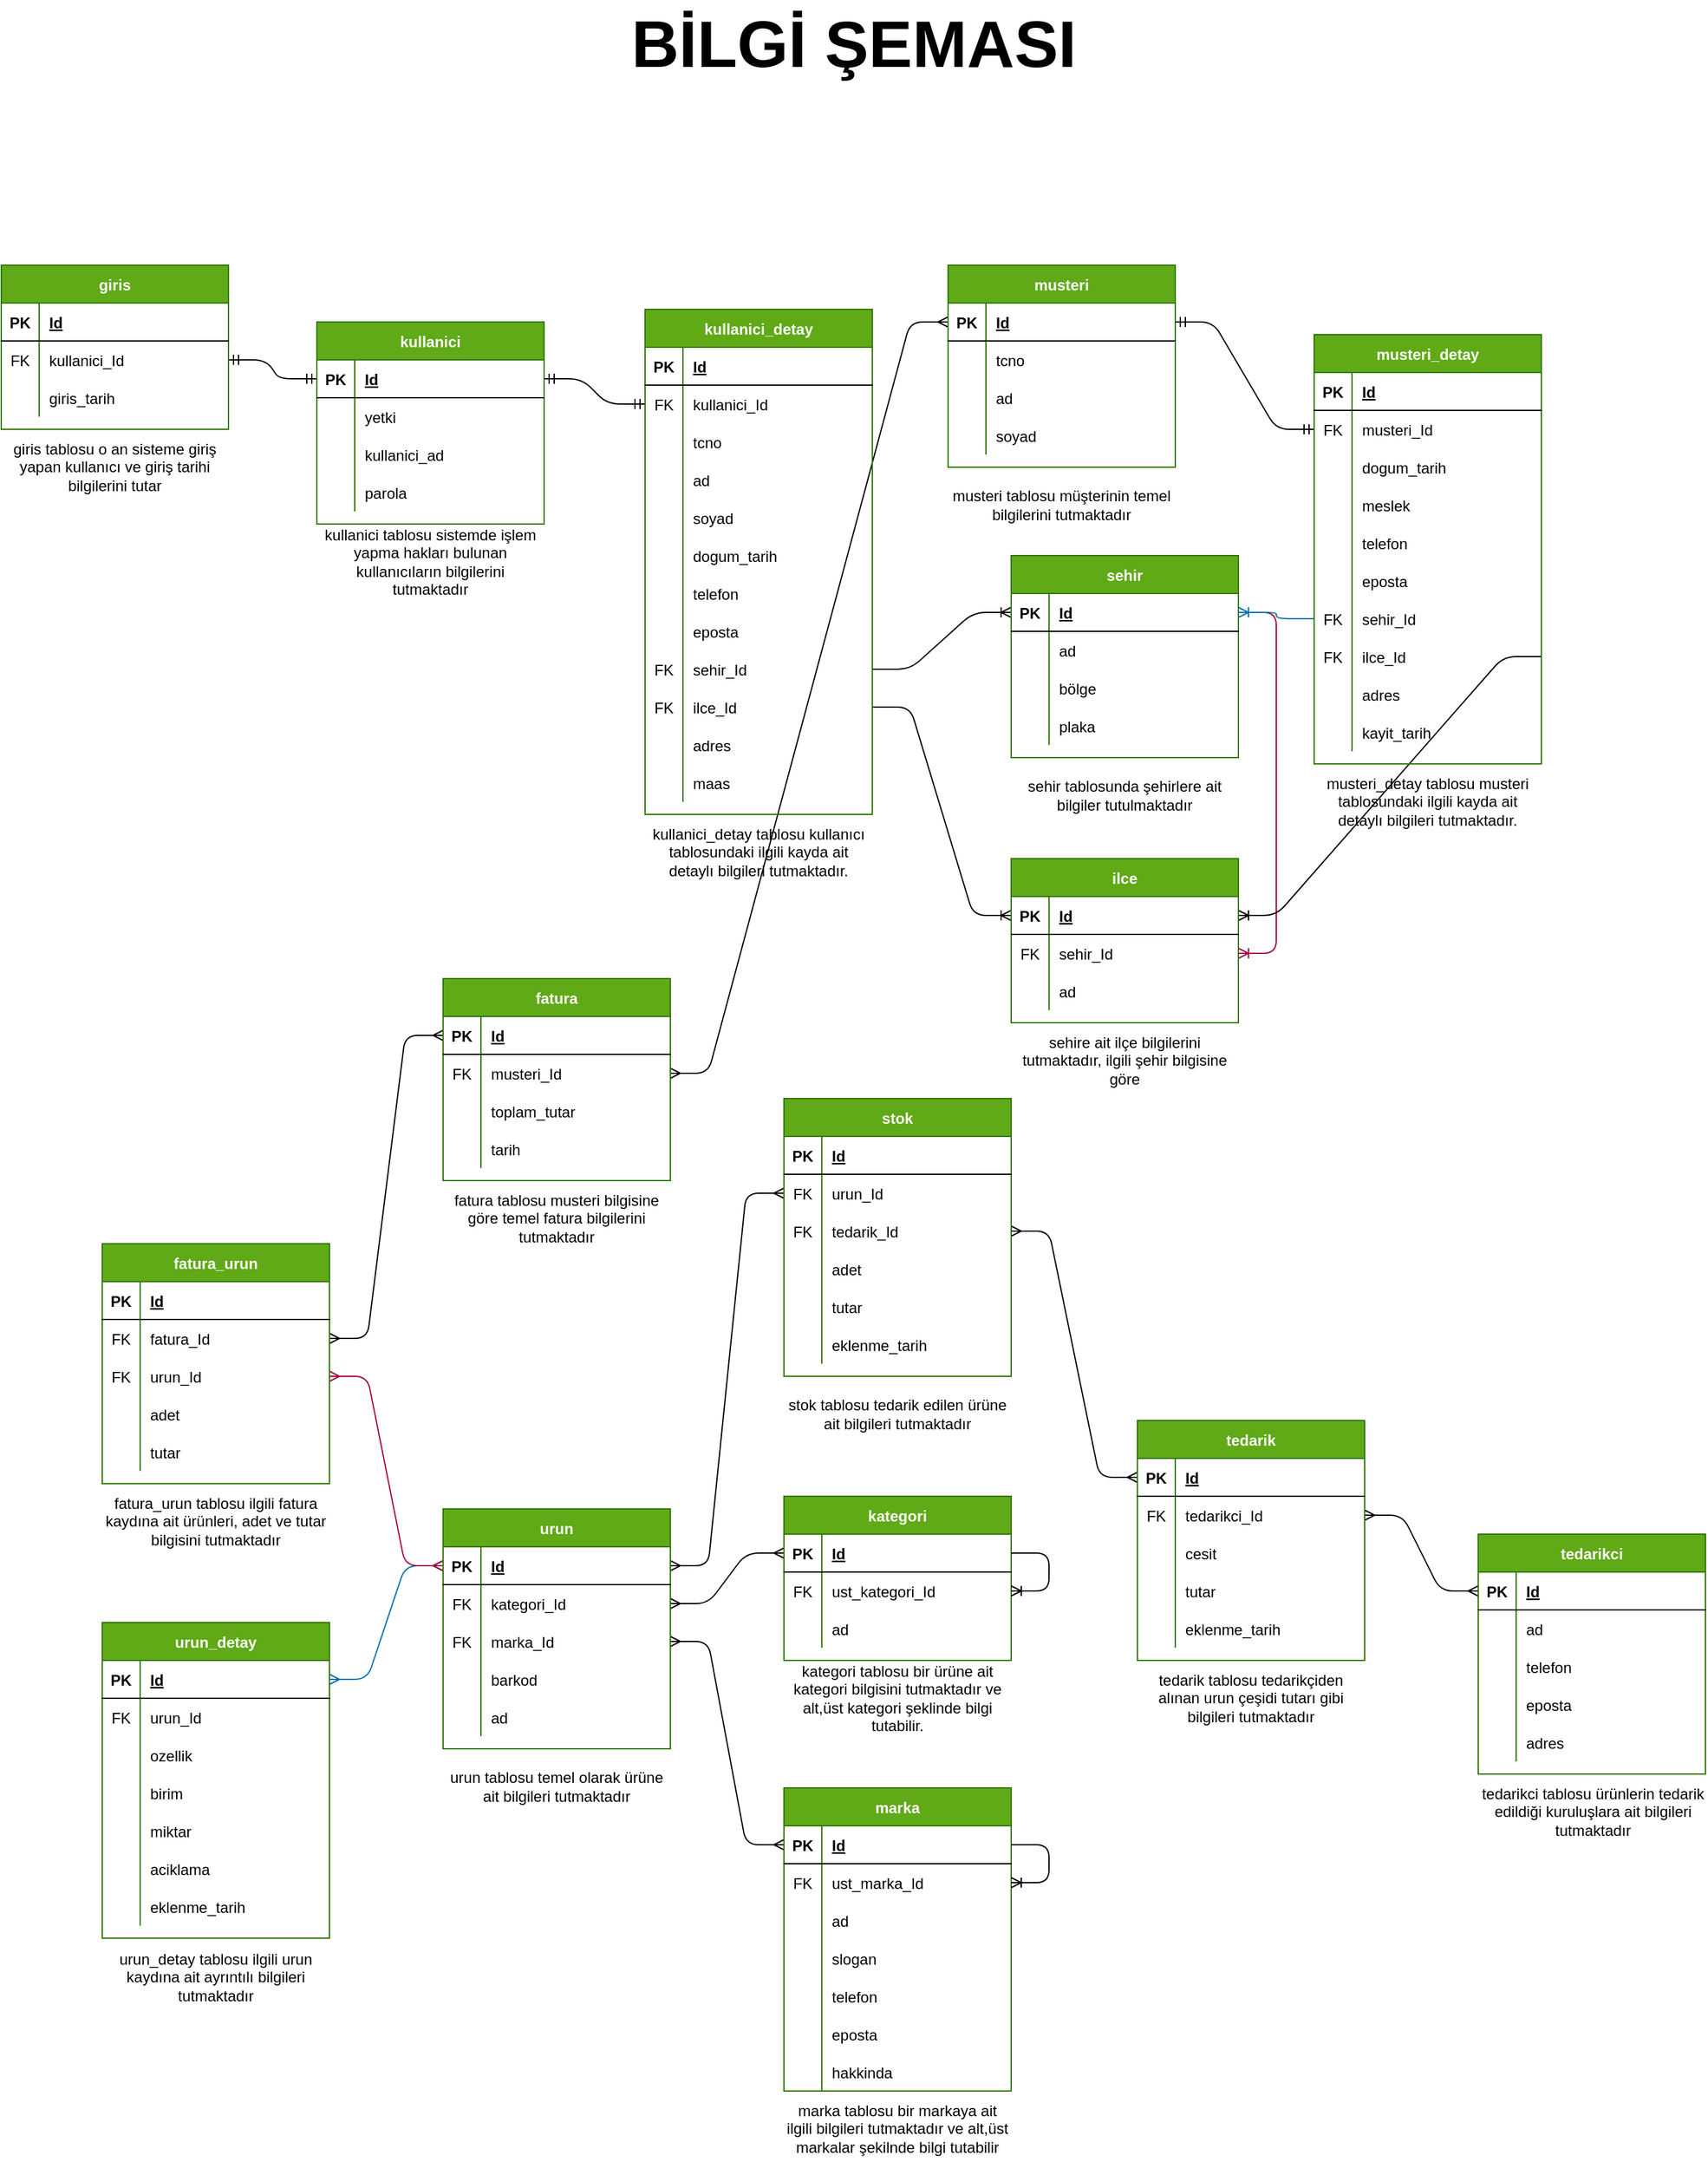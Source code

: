 <mxfile version="13.7.9" type="device"><diagram id="P-79HF_N6AlS7FEZApcc" name="Page-1"><mxGraphModel dx="3475" dy="2065" grid="1" gridSize="10" guides="1" tooltips="1" connect="1" arrows="1" fold="1" page="1" pageScale="1" pageWidth="1800" pageHeight="2000" math="0" shadow="0"><root><object label="" id="0"><mxCell/></object><mxCell id="1" parent="0"/><mxCell id="rFaIuTn6ir9qlmdne9DY-301" value="" style="edgeStyle=entityRelationEdgeStyle;fontSize=12;html=1;endArrow=ERoneToMany;exitX=1;exitY=0.5;exitDx=0;exitDy=0;entryX=0;entryY=0.5;entryDx=0;entryDy=0;" parent="1" source="rFaIuTn6ir9qlmdne9DY-270" target="rFaIuTn6ir9qlmdne9DY-145" edge="1"><mxGeometry width="100" height="100" relative="1" as="geometry"><mxPoint x="355" y="715" as="sourcePoint"/><mxPoint x="1005" y="785" as="targetPoint"/></mxGeometry></mxCell><mxCell id="rFaIuTn6ir9qlmdne9DY-305" value="" style="edgeStyle=entityRelationEdgeStyle;fontSize=12;html=1;endArrow=ERmandOne;startArrow=ERmandOne;exitX=1;exitY=0.5;exitDx=0;exitDy=0;entryX=0;entryY=0.5;entryDx=0;entryDy=0;" parent="1" source="rFaIuTn6ir9qlmdne9DY-2" target="rFaIuTn6ir9qlmdne9DY-31" edge="1"><mxGeometry width="100" height="100" relative="1" as="geometry"><mxPoint x="475" y="735" as="sourcePoint"/><mxPoint x="575" y="635" as="targetPoint"/></mxGeometry></mxCell><mxCell id="rFaIuTn6ir9qlmdne9DY-306" value="" style="edgeStyle=entityRelationEdgeStyle;fontSize=12;html=1;endArrow=ERmandOne;startArrow=ERmandOne;exitX=1;exitY=0.5;exitDx=0;exitDy=0;entryX=0;entryY=0.5;entryDx=0;entryDy=0;" parent="1" source="rFaIuTn6ir9qlmdne9DY-222" target="rFaIuTn6ir9qlmdne9DY-57" edge="1"><mxGeometry width="100" height="100" relative="1" as="geometry"><mxPoint x="655" y="410" as="sourcePoint"/><mxPoint x="735" y="440" as="targetPoint"/></mxGeometry></mxCell><mxCell id="rFaIuTn6ir9qlmdne9DY-307" value="" style="edgeStyle=entityRelationEdgeStyle;fontSize=12;html=1;endArrow=ERoneToMany;exitX=1;exitY=0.5;exitDx=0;exitDy=0;entryX=0;entryY=0.5;entryDx=0;entryDy=0;" parent="1" source="rFaIuTn6ir9qlmdne9DY-208" target="rFaIuTn6ir9qlmdne9DY-277" edge="1"><mxGeometry width="100" height="100" relative="1" as="geometry"><mxPoint x="945" y="650" as="sourcePoint"/><mxPoint x="1035" y="720" as="targetPoint"/></mxGeometry></mxCell><mxCell id="rFaIuTn6ir9qlmdne9DY-308" value="" style="edgeStyle=entityRelationEdgeStyle;fontSize=12;html=1;endArrow=ERoneToMany;fillColor=#d80073;strokeColor=#A50040;" parent="1" source="rFaIuTn6ir9qlmdne9DY-145" target="rFaIuTn6ir9qlmdne9DY-280" edge="1"><mxGeometry width="100" height="100" relative="1" as="geometry"><mxPoint x="1160" y="655" as="sourcePoint"/><mxPoint x="1035" y="910" as="targetPoint"/></mxGeometry></mxCell><mxCell id="rFaIuTn6ir9qlmdne9DY-309" value="" style="edgeStyle=entityRelationEdgeStyle;fontSize=12;html=1;endArrow=ERoneToMany;fillColor=#1ba1e2;strokeColor=#006EAF;" parent="1" source="rFaIuTn6ir9qlmdne9DY-267" target="rFaIuTn6ir9qlmdne9DY-145" edge="1"><mxGeometry width="100" height="100" relative="1" as="geometry"><mxPoint x="945" y="650" as="sourcePoint"/><mxPoint x="1035" y="720" as="targetPoint"/></mxGeometry></mxCell><mxCell id="rFaIuTn6ir9qlmdne9DY-310" value="" style="edgeStyle=entityRelationEdgeStyle;fontSize=12;html=1;endArrow=ERoneToMany;exitX=1;exitY=0.5;exitDx=0;exitDy=0;strokeWidth=1;shadow=0;" parent="1" source="rFaIuTn6ir9qlmdne9DY-273" target="rFaIuTn6ir9qlmdne9DY-277" edge="1"><mxGeometry width="100" height="100" relative="1" as="geometry"><mxPoint x="945" y="650" as="sourcePoint"/><mxPoint x="1035" y="720" as="targetPoint"/></mxGeometry></mxCell><mxCell id="rFaIuTn6ir9qlmdne9DY-311" value="" style="edgeStyle=entityRelationEdgeStyle;fontSize=12;html=1;endArrow=ERmandOne;startArrow=ERmandOne;entryX=0;entryY=0.5;entryDx=0;entryDy=0;exitX=1;exitY=0.5;exitDx=0;exitDy=0;" parent="1" source="rFaIuTn6ir9qlmdne9DY-83" target="rFaIuTn6ir9qlmdne9DY-2" edge="1"><mxGeometry width="100" height="100" relative="1" as="geometry"><mxPoint x="475" y="640" as="sourcePoint"/><mxPoint x="395" y="415" as="targetPoint"/></mxGeometry></mxCell><mxCell id="rseq8fFAjmLeye40sNey-18" value="" style="edgeStyle=entityRelationEdgeStyle;fontSize=12;html=1;endArrow=ERmany;startArrow=ERmany;exitX=1;exitY=0.5;exitDx=0;exitDy=0;entryX=0;entryY=0.5;entryDx=0;entryDy=0;" parent="1" source="rFaIuTn6ir9qlmdne9DY-21" target="rseq8fFAjmLeye40sNey-6" edge="1"><mxGeometry width="100" height="100" relative="1" as="geometry"><mxPoint x="425" y="1365" as="sourcePoint"/><mxPoint x="525" y="1265" as="targetPoint"/></mxGeometry></mxCell><mxCell id="rseq8fFAjmLeye40sNey-19" value="" style="edgeStyle=entityRelationEdgeStyle;fontSize=12;html=1;endArrow=ERmany;startArrow=ERmany;entryX=0;entryY=0.5;entryDx=0;entryDy=0;exitX=1;exitY=0.5;exitDx=0;exitDy=0;" parent="1" source="rFaIuTn6ir9qlmdne9DY-18" target="rFaIuTn6ir9qlmdne9DY-314" edge="1"><mxGeometry width="100" height="100" relative="1" as="geometry"><mxPoint x="395" y="1665" as="sourcePoint"/><mxPoint x="-25" y="1615" as="targetPoint"/></mxGeometry></mxCell><mxCell id="rseq8fFAjmLeye40sNey-33" value="" style="edgeStyle=entityRelationEdgeStyle;fontSize=12;html=1;endArrow=ERmany;startArrow=ERmany;exitX=1;exitY=0.5;exitDx=0;exitDy=0;entryX=0;entryY=0.5;entryDx=0;entryDy=0;fillColor=#1ba1e2;strokeColor=#006EAF;" parent="1" source="rFaIuTn6ir9qlmdne9DY-67" target="rFaIuTn6ir9qlmdne9DY-15" edge="1"><mxGeometry width="100" height="100" relative="1" as="geometry"><mxPoint x="455" y="1425" as="sourcePoint"/><mxPoint x="545" y="1365" as="targetPoint"/></mxGeometry></mxCell><mxCell id="rseq8fFAjmLeye40sNey-34" value="" style="edgeStyle=entityRelationEdgeStyle;fontSize=12;html=1;endArrow=ERmany;startArrow=ERmany;exitX=1;exitY=0.5;exitDx=0;exitDy=0;entryX=0;entryY=0.5;entryDx=0;entryDy=0;" parent="1" source="rFaIuTn6ir9qlmdne9DY-15" target="rFaIuTn6ir9qlmdne9DY-96" edge="1"><mxGeometry width="100" height="100" relative="1" as="geometry"><mxPoint x="765" y="1370" as="sourcePoint"/><mxPoint x="855" y="1310" as="targetPoint"/></mxGeometry></mxCell><mxCell id="rseq8fFAjmLeye40sNey-38" value="" style="edgeStyle=entityRelationEdgeStyle;fontSize=12;html=1;endArrow=ERmany;startArrow=ERmany;exitX=1;exitY=0.5;exitDx=0;exitDy=0;entryX=0;entryY=0.5;entryDx=0;entryDy=0;" parent="1" source="rFaIuTn6ir9qlmdne9DY-99" target="rFaIuTn6ir9qlmdne9DY-106" edge="1"><mxGeometry width="100" height="100" relative="1" as="geometry"><mxPoint x="765" y="1340" as="sourcePoint"/><mxPoint x="855" y="1120" as="targetPoint"/></mxGeometry></mxCell><mxCell id="rseq8fFAjmLeye40sNey-42" value="" style="edgeStyle=entityRelationEdgeStyle;fontSize=12;html=1;endArrow=ERmany;startArrow=ERmany;exitX=1;exitY=0.5;exitDx=0;exitDy=0;entryX=0;entryY=0.5;entryDx=0;entryDy=0;" parent="1" source="rFaIuTn6ir9qlmdne9DY-109" target="rFaIuTn6ir9qlmdne9DY-119" edge="1"><mxGeometry width="100" height="100" relative="1" as="geometry"><mxPoint x="1035" y="1150" as="sourcePoint"/><mxPoint x="1165" y="1330" as="targetPoint"/></mxGeometry></mxCell><mxCell id="rseq8fFAjmLeye40sNey-65" value="" style="edgeStyle=entityRelationEdgeStyle;fontSize=12;html=1;endArrow=ERmany;startArrow=ERmany;exitX=1;exitY=0.5;exitDx=0;exitDy=0;entryX=0;entryY=0.5;entryDx=0;entryDy=0;fillColor=#d80073;strokeColor=#A50040;" parent="1" source="rseq8fFAjmLeye40sNey-56" target="rFaIuTn6ir9qlmdne9DY-15" edge="1"><mxGeometry width="100" height="100" relative="1" as="geometry"><mxPoint x="765" y="1340" as="sourcePoint"/><mxPoint x="855" y="1120" as="targetPoint"/></mxGeometry></mxCell><mxCell id="rseq8fFAjmLeye40sNey-68" value="" style="edgeStyle=entityRelationEdgeStyle;fontSize=12;html=1;endArrow=ERmany;startArrow=ERmany;exitX=1;exitY=0.5;exitDx=0;exitDy=0;entryX=0;entryY=0.5;entryDx=0;entryDy=0;" parent="1" source="rseq8fFAjmLeye40sNey-53" target="rFaIuTn6ir9qlmdne9DY-158" edge="1"><mxGeometry width="100" height="100" relative="1" as="geometry"><mxPoint x="505" y="1105" as="sourcePoint"/><mxPoint x="595" y="885" as="targetPoint"/></mxGeometry></mxCell><mxCell id="rseq8fFAjmLeye40sNey-69" value="" style="edgeStyle=entityRelationEdgeStyle;fontSize=12;html=1;endArrow=ERmany;startArrow=ERmany;entryX=0;entryY=0.5;entryDx=0;entryDy=0;exitX=1;exitY=0.5;exitDx=0;exitDy=0;" parent="1" source="rFaIuTn6ir9qlmdne9DY-161" target="rFaIuTn6ir9qlmdne9DY-222" edge="1"><mxGeometry width="100" height="100" relative="1" as="geometry"><mxPoint x="880" y="870" as="sourcePoint"/><mxPoint x="1555" y="545" as="targetPoint"/></mxGeometry></mxCell><mxCell id="rFaIuTn6ir9qlmdne9DY-53" value="musteri_detay" style="shape=table;startSize=30;container=1;collapsible=1;childLayout=tableLayout;fixedRows=1;rowLines=0;fontStyle=1;align=center;resizeLast=1;fillColor=#60a917;strokeColor=#2D7600;fontColor=#ffffff;" parent="1" vertex="1"><mxGeometry x="1265" y="355" width="180" height="340" as="geometry"/></mxCell><mxCell id="rFaIuTn6ir9qlmdne9DY-54" value="" style="shape=partialRectangle;collapsible=0;dropTarget=0;pointerEvents=0;fillColor=none;top=0;left=0;bottom=1;right=0;points=[[0,0.5],[1,0.5]];portConstraint=eastwest;" parent="rFaIuTn6ir9qlmdne9DY-53" vertex="1"><mxGeometry y="30" width="180" height="30" as="geometry"/></mxCell><mxCell id="rFaIuTn6ir9qlmdne9DY-55" value="PK" style="shape=partialRectangle;connectable=0;fillColor=none;top=0;left=0;bottom=0;right=0;fontStyle=1;overflow=hidden;" parent="rFaIuTn6ir9qlmdne9DY-54" vertex="1"><mxGeometry width="30" height="30" as="geometry"/></mxCell><mxCell id="rFaIuTn6ir9qlmdne9DY-56" value="Id" style="shape=partialRectangle;connectable=0;fillColor=none;top=0;left=0;bottom=0;right=0;align=left;spacingLeft=6;fontStyle=5;overflow=hidden;" parent="rFaIuTn6ir9qlmdne9DY-54" vertex="1"><mxGeometry x="30" width="150" height="30" as="geometry"/></mxCell><mxCell id="rFaIuTn6ir9qlmdne9DY-57" value="" style="shape=partialRectangle;collapsible=0;dropTarget=0;pointerEvents=0;fillColor=none;top=0;left=0;bottom=0;right=0;points=[[0,0.5],[1,0.5]];portConstraint=eastwest;" parent="rFaIuTn6ir9qlmdne9DY-53" vertex="1"><mxGeometry y="60" width="180" height="30" as="geometry"/></mxCell><mxCell id="rFaIuTn6ir9qlmdne9DY-58" value="FK" style="shape=partialRectangle;connectable=0;fillColor=none;top=0;left=0;bottom=0;right=0;editable=1;overflow=hidden;" parent="rFaIuTn6ir9qlmdne9DY-57" vertex="1"><mxGeometry width="30" height="30" as="geometry"/></mxCell><mxCell id="rFaIuTn6ir9qlmdne9DY-59" value="musteri_Id" style="shape=partialRectangle;connectable=0;fillColor=none;top=0;left=0;bottom=0;right=0;align=left;spacingLeft=6;overflow=hidden;" parent="rFaIuTn6ir9qlmdne9DY-57" vertex="1"><mxGeometry x="30" width="150" height="30" as="geometry"/></mxCell><mxCell id="rFaIuTn6ir9qlmdne9DY-60" value="" style="shape=partialRectangle;collapsible=0;dropTarget=0;pointerEvents=0;fillColor=none;top=0;left=0;bottom=0;right=0;points=[[0,0.5],[1,0.5]];portConstraint=eastwest;" parent="rFaIuTn6ir9qlmdne9DY-53" vertex="1"><mxGeometry y="90" width="180" height="30" as="geometry"/></mxCell><mxCell id="rFaIuTn6ir9qlmdne9DY-61" value="" style="shape=partialRectangle;connectable=0;fillColor=none;top=0;left=0;bottom=0;right=0;editable=1;overflow=hidden;" parent="rFaIuTn6ir9qlmdne9DY-60" vertex="1"><mxGeometry width="30" height="30" as="geometry"/></mxCell><mxCell id="rFaIuTn6ir9qlmdne9DY-62" value="dogum_tarih" style="shape=partialRectangle;connectable=0;fillColor=none;top=0;left=0;bottom=0;right=0;align=left;spacingLeft=6;overflow=hidden;" parent="rFaIuTn6ir9qlmdne9DY-60" vertex="1"><mxGeometry x="30" width="150" height="30" as="geometry"/></mxCell><mxCell id="rFaIuTn6ir9qlmdne9DY-298" value="" style="shape=partialRectangle;collapsible=0;dropTarget=0;pointerEvents=0;fillColor=none;top=0;left=0;bottom=0;right=0;points=[[0,0.5],[1,0.5]];portConstraint=eastwest;" parent="rFaIuTn6ir9qlmdne9DY-53" vertex="1"><mxGeometry y="120" width="180" height="30" as="geometry"/></mxCell><mxCell id="rFaIuTn6ir9qlmdne9DY-299" value="" style="shape=partialRectangle;connectable=0;fillColor=none;top=0;left=0;bottom=0;right=0;editable=1;overflow=hidden;" parent="rFaIuTn6ir9qlmdne9DY-298" vertex="1"><mxGeometry width="30" height="30" as="geometry"/></mxCell><mxCell id="rFaIuTn6ir9qlmdne9DY-300" value="meslek" style="shape=partialRectangle;connectable=0;fillColor=none;top=0;left=0;bottom=0;right=0;align=left;spacingLeft=6;overflow=hidden;" parent="rFaIuTn6ir9qlmdne9DY-298" vertex="1"><mxGeometry x="30" width="150" height="30" as="geometry"/></mxCell><mxCell id="rFaIuTn6ir9qlmdne9DY-261" value="" style="shape=partialRectangle;collapsible=0;dropTarget=0;pointerEvents=0;fillColor=none;top=0;left=0;bottom=0;right=0;points=[[0,0.5],[1,0.5]];portConstraint=eastwest;" parent="rFaIuTn6ir9qlmdne9DY-53" vertex="1"><mxGeometry y="150" width="180" height="30" as="geometry"/></mxCell><mxCell id="rFaIuTn6ir9qlmdne9DY-262" value="" style="shape=partialRectangle;connectable=0;fillColor=none;top=0;left=0;bottom=0;right=0;editable=1;overflow=hidden;" parent="rFaIuTn6ir9qlmdne9DY-261" vertex="1"><mxGeometry width="30" height="30" as="geometry"/></mxCell><mxCell id="rFaIuTn6ir9qlmdne9DY-263" value="telefon" style="shape=partialRectangle;connectable=0;fillColor=none;top=0;left=0;bottom=0;right=0;align=left;spacingLeft=6;overflow=hidden;" parent="rFaIuTn6ir9qlmdne9DY-261" vertex="1"><mxGeometry x="30" width="150" height="30" as="geometry"/></mxCell><mxCell id="rFaIuTn6ir9qlmdne9DY-264" value="" style="shape=partialRectangle;collapsible=0;dropTarget=0;pointerEvents=0;fillColor=none;top=0;left=0;bottom=0;right=0;points=[[0,0.5],[1,0.5]];portConstraint=eastwest;" parent="rFaIuTn6ir9qlmdne9DY-53" vertex="1"><mxGeometry y="180" width="180" height="30" as="geometry"/></mxCell><mxCell id="rFaIuTn6ir9qlmdne9DY-265" value="" style="shape=partialRectangle;connectable=0;fillColor=none;top=0;left=0;bottom=0;right=0;editable=1;overflow=hidden;" parent="rFaIuTn6ir9qlmdne9DY-264" vertex="1"><mxGeometry width="30" height="30" as="geometry"/></mxCell><mxCell id="rFaIuTn6ir9qlmdne9DY-266" value="eposta" style="shape=partialRectangle;connectable=0;fillColor=none;top=0;left=0;bottom=0;right=0;align=left;spacingLeft=6;overflow=hidden;" parent="rFaIuTn6ir9qlmdne9DY-264" vertex="1"><mxGeometry x="30" width="150" height="30" as="geometry"/></mxCell><mxCell id="rFaIuTn6ir9qlmdne9DY-267" value="" style="shape=partialRectangle;collapsible=0;dropTarget=0;pointerEvents=0;fillColor=none;top=0;left=0;bottom=0;right=0;points=[[0,0.5],[1,0.5]];portConstraint=eastwest;" parent="rFaIuTn6ir9qlmdne9DY-53" vertex="1"><mxGeometry y="210" width="180" height="30" as="geometry"/></mxCell><mxCell id="rFaIuTn6ir9qlmdne9DY-268" value="FK" style="shape=partialRectangle;connectable=0;fillColor=none;top=0;left=0;bottom=0;right=0;editable=1;overflow=hidden;" parent="rFaIuTn6ir9qlmdne9DY-267" vertex="1"><mxGeometry width="30" height="30" as="geometry"/></mxCell><mxCell id="rFaIuTn6ir9qlmdne9DY-269" value="sehir_Id" style="shape=partialRectangle;connectable=0;fillColor=none;top=0;left=0;bottom=0;right=0;align=left;spacingLeft=6;overflow=hidden;" parent="rFaIuTn6ir9qlmdne9DY-267" vertex="1"><mxGeometry x="30" width="150" height="30" as="geometry"/></mxCell><mxCell id="rFaIuTn6ir9qlmdne9DY-273" value="" style="shape=partialRectangle;collapsible=0;dropTarget=0;pointerEvents=0;fillColor=none;top=0;left=0;bottom=0;right=0;points=[[0,0.5],[1,0.5]];portConstraint=eastwest;" parent="rFaIuTn6ir9qlmdne9DY-53" vertex="1"><mxGeometry y="240" width="180" height="30" as="geometry"/></mxCell><mxCell id="rFaIuTn6ir9qlmdne9DY-274" value="FK" style="shape=partialRectangle;connectable=0;fillColor=none;top=0;left=0;bottom=0;right=0;editable=1;overflow=hidden;" parent="rFaIuTn6ir9qlmdne9DY-273" vertex="1"><mxGeometry width="30" height="30" as="geometry"/></mxCell><mxCell id="rFaIuTn6ir9qlmdne9DY-275" value="ilce_Id" style="shape=partialRectangle;connectable=0;fillColor=none;top=0;left=0;bottom=0;right=0;align=left;spacingLeft=6;overflow=hidden;" parent="rFaIuTn6ir9qlmdne9DY-273" vertex="1"><mxGeometry x="30" width="150" height="30" as="geometry"/></mxCell><mxCell id="rFaIuTn6ir9qlmdne9DY-292" value="" style="shape=partialRectangle;collapsible=0;dropTarget=0;pointerEvents=0;fillColor=none;top=0;left=0;bottom=0;right=0;points=[[0,0.5],[1,0.5]];portConstraint=eastwest;" parent="rFaIuTn6ir9qlmdne9DY-53" vertex="1"><mxGeometry y="270" width="180" height="30" as="geometry"/></mxCell><mxCell id="rFaIuTn6ir9qlmdne9DY-293" value="" style="shape=partialRectangle;connectable=0;fillColor=none;top=0;left=0;bottom=0;right=0;editable=1;overflow=hidden;" parent="rFaIuTn6ir9qlmdne9DY-292" vertex="1"><mxGeometry width="30" height="30" as="geometry"/></mxCell><mxCell id="rFaIuTn6ir9qlmdne9DY-294" value="adres" style="shape=partialRectangle;connectable=0;fillColor=none;top=0;left=0;bottom=0;right=0;align=left;spacingLeft=6;overflow=hidden;" parent="rFaIuTn6ir9qlmdne9DY-292" vertex="1"><mxGeometry x="30" width="150" height="30" as="geometry"/></mxCell><mxCell id="rFaIuTn6ir9qlmdne9DY-295" value="" style="shape=partialRectangle;collapsible=0;dropTarget=0;pointerEvents=0;fillColor=none;top=0;left=0;bottom=0;right=0;points=[[0,0.5],[1,0.5]];portConstraint=eastwest;" parent="rFaIuTn6ir9qlmdne9DY-53" vertex="1"><mxGeometry y="300" width="180" height="30" as="geometry"/></mxCell><mxCell id="rFaIuTn6ir9qlmdne9DY-296" value="" style="shape=partialRectangle;connectable=0;fillColor=none;top=0;left=0;bottom=0;right=0;editable=1;overflow=hidden;" parent="rFaIuTn6ir9qlmdne9DY-295" vertex="1"><mxGeometry width="30" height="30" as="geometry"/></mxCell><mxCell id="rFaIuTn6ir9qlmdne9DY-297" value="kayit_tarih" style="shape=partialRectangle;connectable=0;fillColor=none;top=0;left=0;bottom=0;right=0;align=left;spacingLeft=6;overflow=hidden;" parent="rFaIuTn6ir9qlmdne9DY-295" vertex="1"><mxGeometry x="30" width="150" height="30" as="geometry"/></mxCell><mxCell id="rFaIuTn6ir9qlmdne9DY-221" value="musteri" style="shape=table;startSize=30;container=1;collapsible=1;childLayout=tableLayout;fixedRows=1;rowLines=0;fontStyle=1;align=center;resizeLast=1;fillColor=#60a917;strokeColor=#2D7600;fontColor=#ffffff;" parent="1" vertex="1"><mxGeometry x="975" y="300" width="180" height="160" as="geometry"/></mxCell><mxCell id="rFaIuTn6ir9qlmdne9DY-222" value="" style="shape=partialRectangle;collapsible=0;dropTarget=0;pointerEvents=0;fillColor=none;top=0;left=0;bottom=1;right=0;points=[[0,0.5],[1,0.5]];portConstraint=eastwest;" parent="rFaIuTn6ir9qlmdne9DY-221" vertex="1"><mxGeometry y="30" width="180" height="30" as="geometry"/></mxCell><mxCell id="rFaIuTn6ir9qlmdne9DY-223" value="PK" style="shape=partialRectangle;connectable=0;fillColor=none;top=0;left=0;bottom=0;right=0;fontStyle=1;overflow=hidden;" parent="rFaIuTn6ir9qlmdne9DY-222" vertex="1"><mxGeometry width="30" height="30" as="geometry"/></mxCell><mxCell id="rFaIuTn6ir9qlmdne9DY-224" value="Id" style="shape=partialRectangle;connectable=0;fillColor=none;top=0;left=0;bottom=0;right=0;align=left;spacingLeft=6;fontStyle=5;overflow=hidden;" parent="rFaIuTn6ir9qlmdne9DY-222" vertex="1"><mxGeometry x="30" width="150" height="30" as="geometry"/></mxCell><mxCell id="rFaIuTn6ir9qlmdne9DY-228" value="" style="shape=partialRectangle;collapsible=0;dropTarget=0;pointerEvents=0;fillColor=none;top=0;left=0;bottom=0;right=0;points=[[0,0.5],[1,0.5]];portConstraint=eastwest;" parent="rFaIuTn6ir9qlmdne9DY-221" vertex="1"><mxGeometry y="60" width="180" height="30" as="geometry"/></mxCell><mxCell id="rFaIuTn6ir9qlmdne9DY-229" value="" style="shape=partialRectangle;connectable=0;fillColor=none;top=0;left=0;bottom=0;right=0;editable=1;overflow=hidden;" parent="rFaIuTn6ir9qlmdne9DY-228" vertex="1"><mxGeometry width="30" height="30" as="geometry"/></mxCell><mxCell id="rFaIuTn6ir9qlmdne9DY-230" value="tcno" style="shape=partialRectangle;connectable=0;fillColor=none;top=0;left=0;bottom=0;right=0;align=left;spacingLeft=6;overflow=hidden;" parent="rFaIuTn6ir9qlmdne9DY-228" vertex="1"><mxGeometry x="30" width="150" height="30" as="geometry"/></mxCell><mxCell id="rFaIuTn6ir9qlmdne9DY-252" value="" style="shape=partialRectangle;collapsible=0;dropTarget=0;pointerEvents=0;fillColor=none;top=0;left=0;bottom=0;right=0;points=[[0,0.5],[1,0.5]];portConstraint=eastwest;" parent="rFaIuTn6ir9qlmdne9DY-221" vertex="1"><mxGeometry y="90" width="180" height="30" as="geometry"/></mxCell><mxCell id="rFaIuTn6ir9qlmdne9DY-253" value="" style="shape=partialRectangle;connectable=0;fillColor=none;top=0;left=0;bottom=0;right=0;editable=1;overflow=hidden;" parent="rFaIuTn6ir9qlmdne9DY-252" vertex="1"><mxGeometry width="30" height="30" as="geometry"/></mxCell><mxCell id="rFaIuTn6ir9qlmdne9DY-254" value="ad" style="shape=partialRectangle;connectable=0;fillColor=none;top=0;left=0;bottom=0;right=0;align=left;spacingLeft=6;overflow=hidden;" parent="rFaIuTn6ir9qlmdne9DY-252" vertex="1"><mxGeometry x="30" width="150" height="30" as="geometry"/></mxCell><mxCell id="rFaIuTn6ir9qlmdne9DY-255" value="" style="shape=partialRectangle;collapsible=0;dropTarget=0;pointerEvents=0;fillColor=none;top=0;left=0;bottom=0;right=0;points=[[0,0.5],[1,0.5]];portConstraint=eastwest;" parent="rFaIuTn6ir9qlmdne9DY-221" vertex="1"><mxGeometry y="120" width="180" height="30" as="geometry"/></mxCell><mxCell id="rFaIuTn6ir9qlmdne9DY-256" value="" style="shape=partialRectangle;connectable=0;fillColor=none;top=0;left=0;bottom=0;right=0;editable=1;overflow=hidden;" parent="rFaIuTn6ir9qlmdne9DY-255" vertex="1"><mxGeometry width="30" height="30" as="geometry"/></mxCell><mxCell id="rFaIuTn6ir9qlmdne9DY-257" value="soyad" style="shape=partialRectangle;connectable=0;fillColor=none;top=0;left=0;bottom=0;right=0;align=left;spacingLeft=6;overflow=hidden;" parent="rFaIuTn6ir9qlmdne9DY-255" vertex="1"><mxGeometry x="30" width="150" height="30" as="geometry"/></mxCell><mxCell id="rFaIuTn6ir9qlmdne9DY-27" value="kullanici_detay" style="shape=table;startSize=30;container=1;collapsible=1;childLayout=tableLayout;fixedRows=1;rowLines=0;fontStyle=1;align=center;resizeLast=1;fillColor=#60a917;strokeColor=#2D7600;fontColor=#ffffff;" parent="1" vertex="1"><mxGeometry x="735" y="335" width="180" height="400" as="geometry"/></mxCell><mxCell id="rFaIuTn6ir9qlmdne9DY-28" value="" style="shape=partialRectangle;collapsible=0;dropTarget=0;pointerEvents=0;fillColor=none;top=0;left=0;bottom=1;right=0;points=[[0,0.5],[1,0.5]];portConstraint=eastwest;" parent="rFaIuTn6ir9qlmdne9DY-27" vertex="1"><mxGeometry y="30" width="180" height="30" as="geometry"/></mxCell><mxCell id="rFaIuTn6ir9qlmdne9DY-29" value="PK" style="shape=partialRectangle;connectable=0;fillColor=none;top=0;left=0;bottom=0;right=0;fontStyle=1;overflow=hidden;" parent="rFaIuTn6ir9qlmdne9DY-28" vertex="1"><mxGeometry width="30" height="30" as="geometry"/></mxCell><mxCell id="rFaIuTn6ir9qlmdne9DY-30" value="Id" style="shape=partialRectangle;connectable=0;fillColor=none;top=0;left=0;bottom=0;right=0;align=left;spacingLeft=6;fontStyle=5;overflow=hidden;" parent="rFaIuTn6ir9qlmdne9DY-28" vertex="1"><mxGeometry x="30" width="150" height="30" as="geometry"/></mxCell><mxCell id="rFaIuTn6ir9qlmdne9DY-31" value="" style="shape=partialRectangle;collapsible=0;dropTarget=0;pointerEvents=0;fillColor=none;top=0;left=0;bottom=0;right=0;points=[[0,0.5],[1,0.5]];portConstraint=eastwest;" parent="rFaIuTn6ir9qlmdne9DY-27" vertex="1"><mxGeometry y="60" width="180" height="30" as="geometry"/></mxCell><mxCell id="rFaIuTn6ir9qlmdne9DY-32" value="FK" style="shape=partialRectangle;connectable=0;fillColor=none;top=0;left=0;bottom=0;right=0;editable=1;overflow=hidden;" parent="rFaIuTn6ir9qlmdne9DY-31" vertex="1"><mxGeometry width="30" height="30" as="geometry"/></mxCell><mxCell id="rFaIuTn6ir9qlmdne9DY-33" value="kullanici_Id" style="shape=partialRectangle;connectable=0;fillColor=none;top=0;left=0;bottom=0;right=0;align=left;spacingLeft=6;overflow=hidden;" parent="rFaIuTn6ir9qlmdne9DY-31" vertex="1"><mxGeometry x="30" width="150" height="30" as="geometry"/></mxCell><mxCell id="rFaIuTn6ir9qlmdne9DY-34" value="" style="shape=partialRectangle;collapsible=0;dropTarget=0;pointerEvents=0;fillColor=none;top=0;left=0;bottom=0;right=0;points=[[0,0.5],[1,0.5]];portConstraint=eastwest;" parent="rFaIuTn6ir9qlmdne9DY-27" vertex="1"><mxGeometry y="90" width="180" height="30" as="geometry"/></mxCell><mxCell id="rFaIuTn6ir9qlmdne9DY-35" value="" style="shape=partialRectangle;connectable=0;fillColor=none;top=0;left=0;bottom=0;right=0;editable=1;overflow=hidden;" parent="rFaIuTn6ir9qlmdne9DY-34" vertex="1"><mxGeometry width="30" height="30" as="geometry"/></mxCell><mxCell id="rFaIuTn6ir9qlmdne9DY-36" value="tcno" style="shape=partialRectangle;connectable=0;fillColor=none;top=0;left=0;bottom=0;right=0;align=left;spacingLeft=6;overflow=hidden;" parent="rFaIuTn6ir9qlmdne9DY-34" vertex="1"><mxGeometry x="30" width="150" height="30" as="geometry"/></mxCell><mxCell id="rFaIuTn6ir9qlmdne9DY-37" value="" style="shape=partialRectangle;collapsible=0;dropTarget=0;pointerEvents=0;fillColor=none;top=0;left=0;bottom=0;right=0;points=[[0,0.5],[1,0.5]];portConstraint=eastwest;" parent="rFaIuTn6ir9qlmdne9DY-27" vertex="1"><mxGeometry y="120" width="180" height="30" as="geometry"/></mxCell><mxCell id="rFaIuTn6ir9qlmdne9DY-38" value="" style="shape=partialRectangle;connectable=0;fillColor=none;top=0;left=0;bottom=0;right=0;editable=1;overflow=hidden;" parent="rFaIuTn6ir9qlmdne9DY-37" vertex="1"><mxGeometry width="30" height="30" as="geometry"/></mxCell><mxCell id="rFaIuTn6ir9qlmdne9DY-39" value="ad" style="shape=partialRectangle;connectable=0;fillColor=none;top=0;left=0;bottom=0;right=0;align=left;spacingLeft=6;overflow=hidden;" parent="rFaIuTn6ir9qlmdne9DY-37" vertex="1"><mxGeometry x="30" width="150" height="30" as="geometry"/></mxCell><mxCell id="rFaIuTn6ir9qlmdne9DY-196" value="" style="shape=partialRectangle;collapsible=0;dropTarget=0;pointerEvents=0;fillColor=none;top=0;left=0;bottom=0;right=0;points=[[0,0.5],[1,0.5]];portConstraint=eastwest;" parent="rFaIuTn6ir9qlmdne9DY-27" vertex="1"><mxGeometry y="150" width="180" height="30" as="geometry"/></mxCell><mxCell id="rFaIuTn6ir9qlmdne9DY-197" value="" style="shape=partialRectangle;connectable=0;fillColor=none;top=0;left=0;bottom=0;right=0;editable=1;overflow=hidden;" parent="rFaIuTn6ir9qlmdne9DY-196" vertex="1"><mxGeometry width="30" height="30" as="geometry"/></mxCell><mxCell id="rFaIuTn6ir9qlmdne9DY-198" value="soyad" style="shape=partialRectangle;connectable=0;fillColor=none;top=0;left=0;bottom=0;right=0;align=left;spacingLeft=6;overflow=hidden;" parent="rFaIuTn6ir9qlmdne9DY-196" vertex="1"><mxGeometry x="30" width="150" height="30" as="geometry"/></mxCell><mxCell id="rFaIuTn6ir9qlmdne9DY-199" value="" style="shape=partialRectangle;collapsible=0;dropTarget=0;pointerEvents=0;fillColor=none;top=0;left=0;bottom=0;right=0;points=[[0,0.5],[1,0.5]];portConstraint=eastwest;" parent="rFaIuTn6ir9qlmdne9DY-27" vertex="1"><mxGeometry y="180" width="180" height="30" as="geometry"/></mxCell><mxCell id="rFaIuTn6ir9qlmdne9DY-200" value="" style="shape=partialRectangle;connectable=0;fillColor=none;top=0;left=0;bottom=0;right=0;editable=1;overflow=hidden;" parent="rFaIuTn6ir9qlmdne9DY-199" vertex="1"><mxGeometry width="30" height="30" as="geometry"/></mxCell><mxCell id="rFaIuTn6ir9qlmdne9DY-201" value="dogum_tarih" style="shape=partialRectangle;connectable=0;fillColor=none;top=0;left=0;bottom=0;right=0;align=left;spacingLeft=6;overflow=hidden;" parent="rFaIuTn6ir9qlmdne9DY-199" vertex="1"><mxGeometry x="30" width="150" height="30" as="geometry"/></mxCell><mxCell id="rFaIuTn6ir9qlmdne9DY-202" value="" style="shape=partialRectangle;collapsible=0;dropTarget=0;pointerEvents=0;fillColor=none;top=0;left=0;bottom=0;right=0;points=[[0,0.5],[1,0.5]];portConstraint=eastwest;" parent="rFaIuTn6ir9qlmdne9DY-27" vertex="1"><mxGeometry y="210" width="180" height="30" as="geometry"/></mxCell><mxCell id="rFaIuTn6ir9qlmdne9DY-203" value="" style="shape=partialRectangle;connectable=0;fillColor=none;top=0;left=0;bottom=0;right=0;editable=1;overflow=hidden;" parent="rFaIuTn6ir9qlmdne9DY-202" vertex="1"><mxGeometry width="30" height="30" as="geometry"/></mxCell><mxCell id="rFaIuTn6ir9qlmdne9DY-204" value="telefon" style="shape=partialRectangle;connectable=0;fillColor=none;top=0;left=0;bottom=0;right=0;align=left;spacingLeft=6;overflow=hidden;" parent="rFaIuTn6ir9qlmdne9DY-202" vertex="1"><mxGeometry x="30" width="150" height="30" as="geometry"/></mxCell><mxCell id="rFaIuTn6ir9qlmdne9DY-205" value="" style="shape=partialRectangle;collapsible=0;dropTarget=0;pointerEvents=0;fillColor=none;top=0;left=0;bottom=0;right=0;points=[[0,0.5],[1,0.5]];portConstraint=eastwest;" parent="rFaIuTn6ir9qlmdne9DY-27" vertex="1"><mxGeometry y="240" width="180" height="30" as="geometry"/></mxCell><mxCell id="rFaIuTn6ir9qlmdne9DY-206" value="" style="shape=partialRectangle;connectable=0;fillColor=none;top=0;left=0;bottom=0;right=0;editable=1;overflow=hidden;" parent="rFaIuTn6ir9qlmdne9DY-205" vertex="1"><mxGeometry width="30" height="30" as="geometry"/></mxCell><mxCell id="rFaIuTn6ir9qlmdne9DY-207" value="eposta" style="shape=partialRectangle;connectable=0;fillColor=none;top=0;left=0;bottom=0;right=0;align=left;spacingLeft=6;overflow=hidden;" parent="rFaIuTn6ir9qlmdne9DY-205" vertex="1"><mxGeometry x="30" width="150" height="30" as="geometry"/></mxCell><mxCell id="rFaIuTn6ir9qlmdne9DY-270" value="" style="shape=partialRectangle;collapsible=0;dropTarget=0;pointerEvents=0;fillColor=none;top=0;left=0;bottom=0;right=0;points=[[0,0.5],[1,0.5]];portConstraint=eastwest;" parent="rFaIuTn6ir9qlmdne9DY-27" vertex="1"><mxGeometry y="270" width="180" height="30" as="geometry"/></mxCell><mxCell id="rFaIuTn6ir9qlmdne9DY-271" value="FK" style="shape=partialRectangle;connectable=0;fillColor=none;top=0;left=0;bottom=0;right=0;editable=1;overflow=hidden;" parent="rFaIuTn6ir9qlmdne9DY-270" vertex="1"><mxGeometry width="30" height="30" as="geometry"/></mxCell><mxCell id="rFaIuTn6ir9qlmdne9DY-272" value="sehir_Id" style="shape=partialRectangle;connectable=0;fillColor=none;top=0;left=0;bottom=0;right=0;align=left;spacingLeft=6;overflow=hidden;" parent="rFaIuTn6ir9qlmdne9DY-270" vertex="1"><mxGeometry x="30" width="150" height="30" as="geometry"/></mxCell><mxCell id="rFaIuTn6ir9qlmdne9DY-208" value="" style="shape=partialRectangle;collapsible=0;dropTarget=0;pointerEvents=0;fillColor=none;top=0;left=0;bottom=0;right=0;points=[[0,0.5],[1,0.5]];portConstraint=eastwest;" parent="rFaIuTn6ir9qlmdne9DY-27" vertex="1"><mxGeometry y="300" width="180" height="30" as="geometry"/></mxCell><mxCell id="rFaIuTn6ir9qlmdne9DY-209" value="FK" style="shape=partialRectangle;connectable=0;fillColor=none;top=0;left=0;bottom=0;right=0;editable=1;overflow=hidden;" parent="rFaIuTn6ir9qlmdne9DY-208" vertex="1"><mxGeometry width="30" height="30" as="geometry"/></mxCell><mxCell id="rFaIuTn6ir9qlmdne9DY-210" value="ilce_Id" style="shape=partialRectangle;connectable=0;fillColor=none;top=0;left=0;bottom=0;right=0;align=left;spacingLeft=6;overflow=hidden;" parent="rFaIuTn6ir9qlmdne9DY-208" vertex="1"><mxGeometry x="30" width="150" height="30" as="geometry"/></mxCell><mxCell id="rFaIuTn6ir9qlmdne9DY-289" value="" style="shape=partialRectangle;collapsible=0;dropTarget=0;pointerEvents=0;fillColor=none;top=0;left=0;bottom=0;right=0;points=[[0,0.5],[1,0.5]];portConstraint=eastwest;" parent="rFaIuTn6ir9qlmdne9DY-27" vertex="1"><mxGeometry y="330" width="180" height="30" as="geometry"/></mxCell><mxCell id="rFaIuTn6ir9qlmdne9DY-290" value="" style="shape=partialRectangle;connectable=0;fillColor=none;top=0;left=0;bottom=0;right=0;editable=1;overflow=hidden;" parent="rFaIuTn6ir9qlmdne9DY-289" vertex="1"><mxGeometry width="30" height="30" as="geometry"/></mxCell><mxCell id="rFaIuTn6ir9qlmdne9DY-291" value="adres" style="shape=partialRectangle;connectable=0;fillColor=none;top=0;left=0;bottom=0;right=0;align=left;spacingLeft=6;overflow=hidden;" parent="rFaIuTn6ir9qlmdne9DY-289" vertex="1"><mxGeometry x="30" width="150" height="30" as="geometry"/></mxCell><mxCell id="rFaIuTn6ir9qlmdne9DY-211" value="" style="shape=partialRectangle;collapsible=0;dropTarget=0;pointerEvents=0;fillColor=none;top=0;left=0;bottom=0;right=0;points=[[0,0.5],[1,0.5]];portConstraint=eastwest;" parent="rFaIuTn6ir9qlmdne9DY-27" vertex="1"><mxGeometry y="360" width="180" height="30" as="geometry"/></mxCell><mxCell id="rFaIuTn6ir9qlmdne9DY-212" value="" style="shape=partialRectangle;connectable=0;fillColor=none;top=0;left=0;bottom=0;right=0;editable=1;overflow=hidden;" parent="rFaIuTn6ir9qlmdne9DY-211" vertex="1"><mxGeometry width="30" height="30" as="geometry"/></mxCell><mxCell id="rFaIuTn6ir9qlmdne9DY-213" value="maas" style="shape=partialRectangle;connectable=0;fillColor=none;top=0;left=0;bottom=0;right=0;align=left;spacingLeft=6;overflow=hidden;" parent="rFaIuTn6ir9qlmdne9DY-211" vertex="1"><mxGeometry x="30" width="150" height="30" as="geometry"/></mxCell><mxCell id="rFaIuTn6ir9qlmdne9DY-1" value="kullanici" style="shape=table;startSize=30;container=1;collapsible=1;childLayout=tableLayout;fixedRows=1;rowLines=0;fontStyle=1;align=center;resizeLast=1;fillColor=#60a917;strokeColor=#2D7600;fontColor=#ffffff;" parent="1" vertex="1"><mxGeometry x="475" y="345" width="180" height="160" as="geometry"/></mxCell><mxCell id="rFaIuTn6ir9qlmdne9DY-2" value="" style="shape=partialRectangle;collapsible=0;dropTarget=0;pointerEvents=0;fillColor=none;top=0;left=0;bottom=1;right=0;points=[[0,0.5],[1,0.5]];portConstraint=eastwest;" parent="rFaIuTn6ir9qlmdne9DY-1" vertex="1"><mxGeometry y="30" width="180" height="30" as="geometry"/></mxCell><mxCell id="rFaIuTn6ir9qlmdne9DY-3" value="PK" style="shape=partialRectangle;connectable=0;fillColor=none;top=0;left=0;bottom=0;right=0;fontStyle=1;overflow=hidden;" parent="rFaIuTn6ir9qlmdne9DY-2" vertex="1"><mxGeometry width="30" height="30" as="geometry"/></mxCell><mxCell id="rFaIuTn6ir9qlmdne9DY-4" value="Id" style="shape=partialRectangle;connectable=0;fillColor=none;top=0;left=0;bottom=0;right=0;align=left;spacingLeft=6;fontStyle=5;overflow=hidden;" parent="rFaIuTn6ir9qlmdne9DY-2" vertex="1"><mxGeometry x="30" width="150" height="30" as="geometry"/></mxCell><mxCell id="rFaIuTn6ir9qlmdne9DY-5" value="" style="shape=partialRectangle;collapsible=0;dropTarget=0;pointerEvents=0;fillColor=none;top=0;left=0;bottom=0;right=0;points=[[0,0.5],[1,0.5]];portConstraint=eastwest;" parent="rFaIuTn6ir9qlmdne9DY-1" vertex="1"><mxGeometry y="60" width="180" height="30" as="geometry"/></mxCell><mxCell id="rFaIuTn6ir9qlmdne9DY-6" value="" style="shape=partialRectangle;connectable=0;fillColor=none;top=0;left=0;bottom=0;right=0;editable=1;overflow=hidden;" parent="rFaIuTn6ir9qlmdne9DY-5" vertex="1"><mxGeometry width="30" height="30" as="geometry"/></mxCell><mxCell id="rFaIuTn6ir9qlmdne9DY-7" value="yetki" style="shape=partialRectangle;connectable=0;fillColor=none;top=0;left=0;bottom=0;right=0;align=left;spacingLeft=6;overflow=hidden;" parent="rFaIuTn6ir9qlmdne9DY-5" vertex="1"><mxGeometry x="30" width="150" height="30" as="geometry"/></mxCell><mxCell id="rFaIuTn6ir9qlmdne9DY-8" value="" style="shape=partialRectangle;collapsible=0;dropTarget=0;pointerEvents=0;fillColor=none;top=0;left=0;bottom=0;right=0;points=[[0,0.5],[1,0.5]];portConstraint=eastwest;" parent="rFaIuTn6ir9qlmdne9DY-1" vertex="1"><mxGeometry y="90" width="180" height="30" as="geometry"/></mxCell><mxCell id="rFaIuTn6ir9qlmdne9DY-9" value="" style="shape=partialRectangle;connectable=0;fillColor=none;top=0;left=0;bottom=0;right=0;editable=1;overflow=hidden;" parent="rFaIuTn6ir9qlmdne9DY-8" vertex="1"><mxGeometry width="30" height="30" as="geometry"/></mxCell><mxCell id="rFaIuTn6ir9qlmdne9DY-10" value="kullanici_ad" style="shape=partialRectangle;connectable=0;fillColor=none;top=0;left=0;bottom=0;right=0;align=left;spacingLeft=6;overflow=hidden;" parent="rFaIuTn6ir9qlmdne9DY-8" vertex="1"><mxGeometry x="30" width="150" height="30" as="geometry"/></mxCell><mxCell id="rFaIuTn6ir9qlmdne9DY-11" value="" style="shape=partialRectangle;collapsible=0;dropTarget=0;pointerEvents=0;fillColor=none;top=0;left=0;bottom=0;right=0;points=[[0,0.5],[1,0.5]];portConstraint=eastwest;" parent="rFaIuTn6ir9qlmdne9DY-1" vertex="1"><mxGeometry y="120" width="180" height="30" as="geometry"/></mxCell><mxCell id="rFaIuTn6ir9qlmdne9DY-12" value="" style="shape=partialRectangle;connectable=0;fillColor=none;top=0;left=0;bottom=0;right=0;editable=1;overflow=hidden;" parent="rFaIuTn6ir9qlmdne9DY-11" vertex="1"><mxGeometry width="30" height="30" as="geometry"/></mxCell><mxCell id="rFaIuTn6ir9qlmdne9DY-13" value="parola" style="shape=partialRectangle;connectable=0;fillColor=none;top=0;left=0;bottom=0;right=0;align=left;spacingLeft=6;overflow=hidden;" parent="rFaIuTn6ir9qlmdne9DY-11" vertex="1"><mxGeometry x="30" width="150" height="30" as="geometry"/></mxCell><mxCell id="rFaIuTn6ir9qlmdne9DY-79" value="giris" style="shape=table;startSize=30;container=1;collapsible=1;childLayout=tableLayout;fixedRows=1;rowLines=0;fontStyle=1;align=center;resizeLast=1;fillColor=#60a917;strokeColor=#2D7600;fontColor=#ffffff;" parent="1" vertex="1"><mxGeometry x="225" y="300" width="180" height="130" as="geometry"/></mxCell><mxCell id="rFaIuTn6ir9qlmdne9DY-80" value="" style="shape=partialRectangle;collapsible=0;dropTarget=0;pointerEvents=0;fillColor=none;top=0;left=0;bottom=1;right=0;points=[[0,0.5],[1,0.5]];portConstraint=eastwest;" parent="rFaIuTn6ir9qlmdne9DY-79" vertex="1"><mxGeometry y="30" width="180" height="30" as="geometry"/></mxCell><mxCell id="rFaIuTn6ir9qlmdne9DY-81" value="PK" style="shape=partialRectangle;connectable=0;fillColor=none;top=0;left=0;bottom=0;right=0;fontStyle=1;overflow=hidden;" parent="rFaIuTn6ir9qlmdne9DY-80" vertex="1"><mxGeometry width="30" height="30" as="geometry"/></mxCell><mxCell id="rFaIuTn6ir9qlmdne9DY-82" value="Id" style="shape=partialRectangle;connectable=0;fillColor=none;top=0;left=0;bottom=0;right=0;align=left;spacingLeft=6;fontStyle=5;overflow=hidden;" parent="rFaIuTn6ir9qlmdne9DY-80" vertex="1"><mxGeometry x="30" width="150" height="30" as="geometry"/></mxCell><mxCell id="rFaIuTn6ir9qlmdne9DY-83" value="" style="shape=partialRectangle;collapsible=0;dropTarget=0;pointerEvents=0;fillColor=none;top=0;left=0;bottom=0;right=0;points=[[0,0.5],[1,0.5]];portConstraint=eastwest;" parent="rFaIuTn6ir9qlmdne9DY-79" vertex="1"><mxGeometry y="60" width="180" height="30" as="geometry"/></mxCell><mxCell id="rFaIuTn6ir9qlmdne9DY-84" value="FK" style="shape=partialRectangle;connectable=0;fillColor=none;top=0;left=0;bottom=0;right=0;editable=1;overflow=hidden;" parent="rFaIuTn6ir9qlmdne9DY-83" vertex="1"><mxGeometry width="30" height="30" as="geometry"/></mxCell><mxCell id="rFaIuTn6ir9qlmdne9DY-85" value="kullanici_Id" style="shape=partialRectangle;connectable=0;fillColor=none;top=0;left=0;bottom=0;right=0;align=left;spacingLeft=6;overflow=hidden;" parent="rFaIuTn6ir9qlmdne9DY-83" vertex="1"><mxGeometry x="30" width="150" height="30" as="geometry"/></mxCell><mxCell id="rFaIuTn6ir9qlmdne9DY-86" value="" style="shape=partialRectangle;collapsible=0;dropTarget=0;pointerEvents=0;fillColor=none;top=0;left=0;bottom=0;right=0;points=[[0,0.5],[1,0.5]];portConstraint=eastwest;" parent="rFaIuTn6ir9qlmdne9DY-79" vertex="1"><mxGeometry y="90" width="180" height="30" as="geometry"/></mxCell><mxCell id="rFaIuTn6ir9qlmdne9DY-87" value="" style="shape=partialRectangle;connectable=0;fillColor=none;top=0;left=0;bottom=0;right=0;editable=1;overflow=hidden;" parent="rFaIuTn6ir9qlmdne9DY-86" vertex="1"><mxGeometry width="30" height="30" as="geometry"/></mxCell><mxCell id="rFaIuTn6ir9qlmdne9DY-88" value="giris_tarih" style="shape=partialRectangle;connectable=0;fillColor=none;top=0;left=0;bottom=0;right=0;align=left;spacingLeft=6;overflow=hidden;" parent="rFaIuTn6ir9qlmdne9DY-86" vertex="1"><mxGeometry x="30" width="150" height="30" as="geometry"/></mxCell><mxCell id="rFaIuTn6ir9qlmdne9DY-14" value="urun" style="shape=table;startSize=30;container=1;collapsible=1;childLayout=tableLayout;fixedRows=1;rowLines=0;fontStyle=1;align=center;resizeLast=1;fillColor=#60a917;strokeColor=#2D7600;fontColor=#ffffff;" parent="1" vertex="1"><mxGeometry x="575" y="1285" width="180" height="190" as="geometry"/></mxCell><mxCell id="rFaIuTn6ir9qlmdne9DY-15" value="" style="shape=partialRectangle;collapsible=0;dropTarget=0;pointerEvents=0;fillColor=none;top=0;left=0;bottom=1;right=0;points=[[0,0.5],[1,0.5]];portConstraint=eastwest;" parent="rFaIuTn6ir9qlmdne9DY-14" vertex="1"><mxGeometry y="30" width="180" height="30" as="geometry"/></mxCell><mxCell id="rFaIuTn6ir9qlmdne9DY-16" value="PK" style="shape=partialRectangle;connectable=0;fillColor=none;top=0;left=0;bottom=0;right=0;fontStyle=1;overflow=hidden;" parent="rFaIuTn6ir9qlmdne9DY-15" vertex="1"><mxGeometry width="30" height="30" as="geometry"/></mxCell><mxCell id="rFaIuTn6ir9qlmdne9DY-17" value="Id" style="shape=partialRectangle;connectable=0;fillColor=none;top=0;left=0;bottom=0;right=0;align=left;spacingLeft=6;fontStyle=5;overflow=hidden;" parent="rFaIuTn6ir9qlmdne9DY-15" vertex="1"><mxGeometry x="30" width="150" height="30" as="geometry"/></mxCell><mxCell id="rFaIuTn6ir9qlmdne9DY-21" value="" style="shape=partialRectangle;collapsible=0;dropTarget=0;pointerEvents=0;fillColor=none;top=0;left=0;bottom=0;right=0;points=[[0,0.5],[1,0.5]];portConstraint=eastwest;" parent="rFaIuTn6ir9qlmdne9DY-14" vertex="1"><mxGeometry y="60" width="180" height="30" as="geometry"/></mxCell><mxCell id="rFaIuTn6ir9qlmdne9DY-22" value="FK" style="shape=partialRectangle;connectable=0;fillColor=none;top=0;left=0;bottom=0;right=0;editable=1;overflow=hidden;" parent="rFaIuTn6ir9qlmdne9DY-21" vertex="1"><mxGeometry width="30" height="30" as="geometry"/></mxCell><mxCell id="rFaIuTn6ir9qlmdne9DY-23" value="kategori_Id" style="shape=partialRectangle;connectable=0;fillColor=none;top=0;left=0;bottom=0;right=0;align=left;spacingLeft=6;overflow=hidden;" parent="rFaIuTn6ir9qlmdne9DY-21" vertex="1"><mxGeometry x="30" width="150" height="30" as="geometry"/></mxCell><mxCell id="rFaIuTn6ir9qlmdne9DY-18" value="" style="shape=partialRectangle;collapsible=0;dropTarget=0;pointerEvents=0;fillColor=none;top=0;left=0;bottom=0;right=0;points=[[0,0.5],[1,0.5]];portConstraint=eastwest;" parent="rFaIuTn6ir9qlmdne9DY-14" vertex="1"><mxGeometry y="90" width="180" height="30" as="geometry"/></mxCell><mxCell id="rFaIuTn6ir9qlmdne9DY-19" value="FK" style="shape=partialRectangle;connectable=0;fillColor=none;top=0;left=0;bottom=0;right=0;editable=1;overflow=hidden;" parent="rFaIuTn6ir9qlmdne9DY-18" vertex="1"><mxGeometry width="30" height="30" as="geometry"/></mxCell><mxCell id="rFaIuTn6ir9qlmdne9DY-20" value="marka_Id" style="shape=partialRectangle;connectable=0;fillColor=none;top=0;left=0;bottom=0;right=0;align=left;spacingLeft=6;overflow=hidden;" parent="rFaIuTn6ir9qlmdne9DY-18" vertex="1"><mxGeometry x="30" width="150" height="30" as="geometry"/></mxCell><mxCell id="rFaIuTn6ir9qlmdne9DY-332" value="" style="shape=partialRectangle;collapsible=0;dropTarget=0;pointerEvents=0;fillColor=none;top=0;left=0;bottom=0;right=0;points=[[0,0.5],[1,0.5]];portConstraint=eastwest;" parent="rFaIuTn6ir9qlmdne9DY-14" vertex="1"><mxGeometry y="120" width="180" height="30" as="geometry"/></mxCell><mxCell id="rFaIuTn6ir9qlmdne9DY-333" value="" style="shape=partialRectangle;connectable=0;fillColor=none;top=0;left=0;bottom=0;right=0;editable=1;overflow=hidden;" parent="rFaIuTn6ir9qlmdne9DY-332" vertex="1"><mxGeometry width="30" height="30" as="geometry"/></mxCell><mxCell id="rFaIuTn6ir9qlmdne9DY-334" value="barkod" style="shape=partialRectangle;connectable=0;fillColor=none;top=0;left=0;bottom=0;right=0;align=left;spacingLeft=6;overflow=hidden;" parent="rFaIuTn6ir9qlmdne9DY-332" vertex="1"><mxGeometry x="30" width="150" height="30" as="geometry"/></mxCell><mxCell id="rFaIuTn6ir9qlmdne9DY-24" value="" style="shape=partialRectangle;collapsible=0;dropTarget=0;pointerEvents=0;fillColor=none;top=0;left=0;bottom=0;right=0;points=[[0,0.5],[1,0.5]];portConstraint=eastwest;" parent="rFaIuTn6ir9qlmdne9DY-14" vertex="1"><mxGeometry y="150" width="180" height="30" as="geometry"/></mxCell><mxCell id="rFaIuTn6ir9qlmdne9DY-25" value="" style="shape=partialRectangle;connectable=0;fillColor=none;top=0;left=0;bottom=0;right=0;editable=1;overflow=hidden;" parent="rFaIuTn6ir9qlmdne9DY-24" vertex="1"><mxGeometry width="30" height="30" as="geometry"/></mxCell><mxCell id="rFaIuTn6ir9qlmdne9DY-26" value="ad" style="shape=partialRectangle;connectable=0;fillColor=none;top=0;left=0;bottom=0;right=0;align=left;spacingLeft=6;overflow=hidden;" parent="rFaIuTn6ir9qlmdne9DY-24" vertex="1"><mxGeometry x="30" width="150" height="30" as="geometry"/></mxCell><mxCell id="rFaIuTn6ir9qlmdne9DY-66" value="urun_detay" style="shape=table;startSize=30;container=1;collapsible=1;childLayout=tableLayout;fixedRows=1;rowLines=0;fontStyle=1;align=center;resizeLast=1;fillColor=#60a917;strokeColor=#2D7600;fontColor=#ffffff;" parent="1" vertex="1"><mxGeometry x="305" y="1375" width="180" height="250" as="geometry"/></mxCell><mxCell id="rFaIuTn6ir9qlmdne9DY-67" value="" style="shape=partialRectangle;collapsible=0;dropTarget=0;pointerEvents=0;fillColor=none;top=0;left=0;bottom=1;right=0;points=[[0,0.5],[1,0.5]];portConstraint=eastwest;" parent="rFaIuTn6ir9qlmdne9DY-66" vertex="1"><mxGeometry y="30" width="180" height="30" as="geometry"/></mxCell><mxCell id="rFaIuTn6ir9qlmdne9DY-68" value="PK" style="shape=partialRectangle;connectable=0;fillColor=none;top=0;left=0;bottom=0;right=0;fontStyle=1;overflow=hidden;" parent="rFaIuTn6ir9qlmdne9DY-67" vertex="1"><mxGeometry width="30" height="30" as="geometry"/></mxCell><mxCell id="rFaIuTn6ir9qlmdne9DY-69" value="Id" style="shape=partialRectangle;connectable=0;fillColor=none;top=0;left=0;bottom=0;right=0;align=left;spacingLeft=6;fontStyle=5;overflow=hidden;" parent="rFaIuTn6ir9qlmdne9DY-67" vertex="1"><mxGeometry x="30" width="150" height="30" as="geometry"/></mxCell><mxCell id="rFaIuTn6ir9qlmdne9DY-70" value="" style="shape=partialRectangle;collapsible=0;dropTarget=0;pointerEvents=0;fillColor=none;top=0;left=0;bottom=0;right=0;points=[[0,0.5],[1,0.5]];portConstraint=eastwest;" parent="rFaIuTn6ir9qlmdne9DY-66" vertex="1"><mxGeometry y="60" width="180" height="30" as="geometry"/></mxCell><mxCell id="rFaIuTn6ir9qlmdne9DY-71" value="FK" style="shape=partialRectangle;connectable=0;fillColor=none;top=0;left=0;bottom=0;right=0;editable=1;overflow=hidden;" parent="rFaIuTn6ir9qlmdne9DY-70" vertex="1"><mxGeometry width="30" height="30" as="geometry"/></mxCell><mxCell id="rFaIuTn6ir9qlmdne9DY-72" value="urun_Id" style="shape=partialRectangle;connectable=0;fillColor=none;top=0;left=0;bottom=0;right=0;align=left;spacingLeft=6;overflow=hidden;" parent="rFaIuTn6ir9qlmdne9DY-70" vertex="1"><mxGeometry x="30" width="150" height="30" as="geometry"/></mxCell><mxCell id="rFaIuTn6ir9qlmdne9DY-326" value="" style="shape=partialRectangle;collapsible=0;dropTarget=0;pointerEvents=0;fillColor=none;top=0;left=0;bottom=0;right=0;points=[[0,0.5],[1,0.5]];portConstraint=eastwest;" parent="rFaIuTn6ir9qlmdne9DY-66" vertex="1"><mxGeometry y="90" width="180" height="30" as="geometry"/></mxCell><mxCell id="rFaIuTn6ir9qlmdne9DY-327" value="" style="shape=partialRectangle;connectable=0;fillColor=none;top=0;left=0;bottom=0;right=0;editable=1;overflow=hidden;" parent="rFaIuTn6ir9qlmdne9DY-326" vertex="1"><mxGeometry width="30" height="30" as="geometry"/></mxCell><mxCell id="rFaIuTn6ir9qlmdne9DY-328" value="ozellik" style="shape=partialRectangle;connectable=0;fillColor=none;top=0;left=0;bottom=0;right=0;align=left;spacingLeft=6;overflow=hidden;" parent="rFaIuTn6ir9qlmdne9DY-326" vertex="1"><mxGeometry x="30" width="150" height="30" as="geometry"/></mxCell><mxCell id="rFaIuTn6ir9qlmdne9DY-351" value="" style="shape=partialRectangle;collapsible=0;dropTarget=0;pointerEvents=0;fillColor=none;top=0;left=0;bottom=0;right=0;points=[[0,0.5],[1,0.5]];portConstraint=eastwest;" parent="rFaIuTn6ir9qlmdne9DY-66" vertex="1"><mxGeometry y="120" width="180" height="30" as="geometry"/></mxCell><mxCell id="rFaIuTn6ir9qlmdne9DY-352" value="" style="shape=partialRectangle;connectable=0;fillColor=none;top=0;left=0;bottom=0;right=0;editable=1;overflow=hidden;" parent="rFaIuTn6ir9qlmdne9DY-351" vertex="1"><mxGeometry width="30" height="30" as="geometry"/></mxCell><mxCell id="rFaIuTn6ir9qlmdne9DY-353" value="birim" style="shape=partialRectangle;connectable=0;fillColor=none;top=0;left=0;bottom=0;right=0;align=left;spacingLeft=6;overflow=hidden;" parent="rFaIuTn6ir9qlmdne9DY-351" vertex="1"><mxGeometry x="30" width="150" height="30" as="geometry"/></mxCell><mxCell id="rFaIuTn6ir9qlmdne9DY-335" value="" style="shape=partialRectangle;collapsible=0;dropTarget=0;pointerEvents=0;fillColor=none;top=0;left=0;bottom=0;right=0;points=[[0,0.5],[1,0.5]];portConstraint=eastwest;" parent="rFaIuTn6ir9qlmdne9DY-66" vertex="1"><mxGeometry y="150" width="180" height="30" as="geometry"/></mxCell><mxCell id="rFaIuTn6ir9qlmdne9DY-336" value="" style="shape=partialRectangle;connectable=0;fillColor=none;top=0;left=0;bottom=0;right=0;editable=1;overflow=hidden;" parent="rFaIuTn6ir9qlmdne9DY-335" vertex="1"><mxGeometry width="30" height="30" as="geometry"/></mxCell><mxCell id="rFaIuTn6ir9qlmdne9DY-337" value="miktar" style="shape=partialRectangle;connectable=0;fillColor=none;top=0;left=0;bottom=0;right=0;align=left;spacingLeft=6;overflow=hidden;" parent="rFaIuTn6ir9qlmdne9DY-335" vertex="1"><mxGeometry x="30" width="150" height="30" as="geometry"/></mxCell><mxCell id="rFaIuTn6ir9qlmdne9DY-329" value="" style="shape=partialRectangle;collapsible=0;dropTarget=0;pointerEvents=0;fillColor=none;top=0;left=0;bottom=0;right=0;points=[[0,0.5],[1,0.5]];portConstraint=eastwest;" parent="rFaIuTn6ir9qlmdne9DY-66" vertex="1"><mxGeometry y="180" width="180" height="30" as="geometry"/></mxCell><mxCell id="rFaIuTn6ir9qlmdne9DY-330" value="" style="shape=partialRectangle;connectable=0;fillColor=none;top=0;left=0;bottom=0;right=0;editable=1;overflow=hidden;" parent="rFaIuTn6ir9qlmdne9DY-329" vertex="1"><mxGeometry width="30" height="30" as="geometry"/></mxCell><mxCell id="rFaIuTn6ir9qlmdne9DY-331" value="aciklama" style="shape=partialRectangle;connectable=0;fillColor=none;top=0;left=0;bottom=0;right=0;align=left;spacingLeft=6;overflow=hidden;" parent="rFaIuTn6ir9qlmdne9DY-329" vertex="1"><mxGeometry x="30" width="150" height="30" as="geometry"/></mxCell><mxCell id="rFaIuTn6ir9qlmdne9DY-76" value="" style="shape=partialRectangle;collapsible=0;dropTarget=0;pointerEvents=0;fillColor=none;top=0;left=0;bottom=0;right=0;points=[[0,0.5],[1,0.5]];portConstraint=eastwest;" parent="rFaIuTn6ir9qlmdne9DY-66" vertex="1"><mxGeometry y="210" width="180" height="30" as="geometry"/></mxCell><mxCell id="rFaIuTn6ir9qlmdne9DY-77" value="" style="shape=partialRectangle;connectable=0;fillColor=none;top=0;left=0;bottom=0;right=0;editable=1;overflow=hidden;" parent="rFaIuTn6ir9qlmdne9DY-76" vertex="1"><mxGeometry width="30" height="30" as="geometry"/></mxCell><mxCell id="rFaIuTn6ir9qlmdne9DY-78" value="eklenme_tarih" style="shape=partialRectangle;connectable=0;fillColor=none;top=0;left=0;bottom=0;right=0;align=left;spacingLeft=6;overflow=hidden;" parent="rFaIuTn6ir9qlmdne9DY-76" vertex="1"><mxGeometry x="30" width="150" height="30" as="geometry"/></mxCell><mxCell id="rFaIuTn6ir9qlmdne9DY-105" value="tedarik" style="shape=table;startSize=30;container=1;collapsible=1;childLayout=tableLayout;fixedRows=1;rowLines=0;fontStyle=1;align=center;resizeLast=1;fillColor=#60a917;strokeColor=#2D7600;fontColor=#ffffff;" parent="1" vertex="1"><mxGeometry x="1125" y="1215" width="180" height="190" as="geometry"/></mxCell><mxCell id="rFaIuTn6ir9qlmdne9DY-106" value="" style="shape=partialRectangle;collapsible=0;dropTarget=0;pointerEvents=0;fillColor=none;top=0;left=0;bottom=1;right=0;points=[[0,0.5],[1,0.5]];portConstraint=eastwest;" parent="rFaIuTn6ir9qlmdne9DY-105" vertex="1"><mxGeometry y="30" width="180" height="30" as="geometry"/></mxCell><mxCell id="rFaIuTn6ir9qlmdne9DY-107" value="PK" style="shape=partialRectangle;connectable=0;fillColor=none;top=0;left=0;bottom=0;right=0;fontStyle=1;overflow=hidden;" parent="rFaIuTn6ir9qlmdne9DY-106" vertex="1"><mxGeometry width="30" height="30" as="geometry"/></mxCell><mxCell id="rFaIuTn6ir9qlmdne9DY-108" value="Id" style="shape=partialRectangle;connectable=0;fillColor=none;top=0;left=0;bottom=0;right=0;align=left;spacingLeft=6;fontStyle=5;overflow=hidden;" parent="rFaIuTn6ir9qlmdne9DY-106" vertex="1"><mxGeometry x="30" width="150" height="30" as="geometry"/></mxCell><mxCell id="rFaIuTn6ir9qlmdne9DY-109" value="" style="shape=partialRectangle;collapsible=0;dropTarget=0;pointerEvents=0;fillColor=none;top=0;left=0;bottom=0;right=0;points=[[0,0.5],[1,0.5]];portConstraint=eastwest;" parent="rFaIuTn6ir9qlmdne9DY-105" vertex="1"><mxGeometry y="60" width="180" height="30" as="geometry"/></mxCell><mxCell id="rFaIuTn6ir9qlmdne9DY-110" value="FK" style="shape=partialRectangle;connectable=0;fillColor=none;top=0;left=0;bottom=0;right=0;editable=1;overflow=hidden;" parent="rFaIuTn6ir9qlmdne9DY-109" vertex="1"><mxGeometry width="30" height="30" as="geometry"/></mxCell><mxCell id="rFaIuTn6ir9qlmdne9DY-111" value="tedarikci_Id" style="shape=partialRectangle;connectable=0;fillColor=none;top=0;left=0;bottom=0;right=0;align=left;spacingLeft=6;overflow=hidden;" parent="rFaIuTn6ir9qlmdne9DY-109" vertex="1"><mxGeometry x="30" width="150" height="30" as="geometry"/></mxCell><mxCell id="rFaIuTn6ir9qlmdne9DY-115" value="" style="shape=partialRectangle;collapsible=0;dropTarget=0;pointerEvents=0;fillColor=none;top=0;left=0;bottom=0;right=0;points=[[0,0.5],[1,0.5]];portConstraint=eastwest;" parent="rFaIuTn6ir9qlmdne9DY-105" vertex="1"><mxGeometry y="90" width="180" height="30" as="geometry"/></mxCell><mxCell id="rFaIuTn6ir9qlmdne9DY-116" value="" style="shape=partialRectangle;connectable=0;fillColor=none;top=0;left=0;bottom=0;right=0;editable=1;overflow=hidden;" parent="rFaIuTn6ir9qlmdne9DY-115" vertex="1"><mxGeometry width="30" height="30" as="geometry"/></mxCell><mxCell id="rFaIuTn6ir9qlmdne9DY-117" value="cesit" style="shape=partialRectangle;connectable=0;fillColor=none;top=0;left=0;bottom=0;right=0;align=left;spacingLeft=6;overflow=hidden;" parent="rFaIuTn6ir9qlmdne9DY-115" vertex="1"><mxGeometry x="30" width="150" height="30" as="geometry"/></mxCell><mxCell id="rFaIuTn6ir9qlmdne9DY-112" value="" style="shape=partialRectangle;collapsible=0;dropTarget=0;pointerEvents=0;fillColor=none;top=0;left=0;bottom=0;right=0;points=[[0,0.5],[1,0.5]];portConstraint=eastwest;" parent="rFaIuTn6ir9qlmdne9DY-105" vertex="1"><mxGeometry y="120" width="180" height="30" as="geometry"/></mxCell><mxCell id="rFaIuTn6ir9qlmdne9DY-113" value="" style="shape=partialRectangle;connectable=0;fillColor=none;top=0;left=0;bottom=0;right=0;editable=1;overflow=hidden;" parent="rFaIuTn6ir9qlmdne9DY-112" vertex="1"><mxGeometry width="30" height="30" as="geometry"/></mxCell><mxCell id="rFaIuTn6ir9qlmdne9DY-114" value="tutar" style="shape=partialRectangle;connectable=0;fillColor=none;top=0;left=0;bottom=0;right=0;align=left;spacingLeft=6;overflow=hidden;" parent="rFaIuTn6ir9qlmdne9DY-112" vertex="1"><mxGeometry x="30" width="150" height="30" as="geometry"/></mxCell><mxCell id="rseq8fFAjmLeye40sNey-39" value="" style="shape=partialRectangle;collapsible=0;dropTarget=0;pointerEvents=0;fillColor=none;top=0;left=0;bottom=0;right=0;points=[[0,0.5],[1,0.5]];portConstraint=eastwest;" parent="rFaIuTn6ir9qlmdne9DY-105" vertex="1"><mxGeometry y="150" width="180" height="30" as="geometry"/></mxCell><mxCell id="rseq8fFAjmLeye40sNey-40" value="" style="shape=partialRectangle;connectable=0;fillColor=none;top=0;left=0;bottom=0;right=0;editable=1;overflow=hidden;" parent="rseq8fFAjmLeye40sNey-39" vertex="1"><mxGeometry width="30" height="30" as="geometry"/></mxCell><mxCell id="rseq8fFAjmLeye40sNey-41" value="eklenme_tarih" style="shape=partialRectangle;connectable=0;fillColor=none;top=0;left=0;bottom=0;right=0;align=left;spacingLeft=6;overflow=hidden;" parent="rseq8fFAjmLeye40sNey-39" vertex="1"><mxGeometry x="30" width="150" height="30" as="geometry"/></mxCell><mxCell id="rFaIuTn6ir9qlmdne9DY-118" value="tedarikci" style="shape=table;startSize=30;container=1;collapsible=1;childLayout=tableLayout;fixedRows=1;rowLines=0;fontStyle=1;align=center;resizeLast=1;fillColor=#60a917;strokeColor=#2D7600;fontColor=#ffffff;" parent="1" vertex="1"><mxGeometry x="1395" y="1305" width="180" height="190" as="geometry"/></mxCell><mxCell id="rFaIuTn6ir9qlmdne9DY-119" value="" style="shape=partialRectangle;collapsible=0;dropTarget=0;pointerEvents=0;fillColor=none;top=0;left=0;bottom=1;right=0;points=[[0,0.5],[1,0.5]];portConstraint=eastwest;" parent="rFaIuTn6ir9qlmdne9DY-118" vertex="1"><mxGeometry y="30" width="180" height="30" as="geometry"/></mxCell><mxCell id="rFaIuTn6ir9qlmdne9DY-120" value="PK" style="shape=partialRectangle;connectable=0;fillColor=none;top=0;left=0;bottom=0;right=0;fontStyle=1;overflow=hidden;" parent="rFaIuTn6ir9qlmdne9DY-119" vertex="1"><mxGeometry width="30" height="30" as="geometry"/></mxCell><mxCell id="rFaIuTn6ir9qlmdne9DY-121" value="Id" style="shape=partialRectangle;connectable=0;fillColor=none;top=0;left=0;bottom=0;right=0;align=left;spacingLeft=6;fontStyle=5;overflow=hidden;" parent="rFaIuTn6ir9qlmdne9DY-119" vertex="1"><mxGeometry x="30" width="150" height="30" as="geometry"/></mxCell><mxCell id="rFaIuTn6ir9qlmdne9DY-122" value="" style="shape=partialRectangle;collapsible=0;dropTarget=0;pointerEvents=0;fillColor=none;top=0;left=0;bottom=0;right=0;points=[[0,0.5],[1,0.5]];portConstraint=eastwest;" parent="rFaIuTn6ir9qlmdne9DY-118" vertex="1"><mxGeometry y="60" width="180" height="30" as="geometry"/></mxCell><mxCell id="rFaIuTn6ir9qlmdne9DY-123" value="" style="shape=partialRectangle;connectable=0;fillColor=none;top=0;left=0;bottom=0;right=0;editable=1;overflow=hidden;" parent="rFaIuTn6ir9qlmdne9DY-122" vertex="1"><mxGeometry width="30" height="30" as="geometry"/></mxCell><mxCell id="rFaIuTn6ir9qlmdne9DY-124" value="ad" style="shape=partialRectangle;connectable=0;fillColor=none;top=0;left=0;bottom=0;right=0;align=left;spacingLeft=6;overflow=hidden;" parent="rFaIuTn6ir9qlmdne9DY-122" vertex="1"><mxGeometry x="30" width="150" height="30" as="geometry"/></mxCell><mxCell id="rFaIuTn6ir9qlmdne9DY-125" value="" style="shape=partialRectangle;collapsible=0;dropTarget=0;pointerEvents=0;fillColor=none;top=0;left=0;bottom=0;right=0;points=[[0,0.5],[1,0.5]];portConstraint=eastwest;" parent="rFaIuTn6ir9qlmdne9DY-118" vertex="1"><mxGeometry y="90" width="180" height="30" as="geometry"/></mxCell><mxCell id="rFaIuTn6ir9qlmdne9DY-126" value="" style="shape=partialRectangle;connectable=0;fillColor=none;top=0;left=0;bottom=0;right=0;editable=1;overflow=hidden;" parent="rFaIuTn6ir9qlmdne9DY-125" vertex="1"><mxGeometry width="30" height="30" as="geometry"/></mxCell><mxCell id="rFaIuTn6ir9qlmdne9DY-127" value="telefon" style="shape=partialRectangle;connectable=0;fillColor=none;top=0;left=0;bottom=0;right=0;align=left;spacingLeft=6;overflow=hidden;" parent="rFaIuTn6ir9qlmdne9DY-125" vertex="1"><mxGeometry x="30" width="150" height="30" as="geometry"/></mxCell><mxCell id="rFaIuTn6ir9qlmdne9DY-128" value="" style="shape=partialRectangle;collapsible=0;dropTarget=0;pointerEvents=0;fillColor=none;top=0;left=0;bottom=0;right=0;points=[[0,0.5],[1,0.5]];portConstraint=eastwest;" parent="rFaIuTn6ir9qlmdne9DY-118" vertex="1"><mxGeometry y="120" width="180" height="30" as="geometry"/></mxCell><mxCell id="rFaIuTn6ir9qlmdne9DY-129" value="" style="shape=partialRectangle;connectable=0;fillColor=none;top=0;left=0;bottom=0;right=0;editable=1;overflow=hidden;" parent="rFaIuTn6ir9qlmdne9DY-128" vertex="1"><mxGeometry width="30" height="30" as="geometry"/></mxCell><mxCell id="rFaIuTn6ir9qlmdne9DY-130" value="eposta" style="shape=partialRectangle;connectable=0;fillColor=none;top=0;left=0;bottom=0;right=0;align=left;spacingLeft=6;overflow=hidden;" parent="rFaIuTn6ir9qlmdne9DY-128" vertex="1"><mxGeometry x="30" width="150" height="30" as="geometry"/></mxCell><mxCell id="rseq8fFAjmLeye40sNey-43" value="" style="shape=partialRectangle;collapsible=0;dropTarget=0;pointerEvents=0;fillColor=none;top=0;left=0;bottom=0;right=0;points=[[0,0.5],[1,0.5]];portConstraint=eastwest;" parent="rFaIuTn6ir9qlmdne9DY-118" vertex="1"><mxGeometry y="150" width="180" height="30" as="geometry"/></mxCell><mxCell id="rseq8fFAjmLeye40sNey-44" value="" style="shape=partialRectangle;connectable=0;fillColor=none;top=0;left=0;bottom=0;right=0;editable=1;overflow=hidden;" parent="rseq8fFAjmLeye40sNey-43" vertex="1"><mxGeometry width="30" height="30" as="geometry"/></mxCell><mxCell id="rseq8fFAjmLeye40sNey-45" value="adres" style="shape=partialRectangle;connectable=0;fillColor=none;top=0;left=0;bottom=0;right=0;align=left;spacingLeft=6;overflow=hidden;" parent="rseq8fFAjmLeye40sNey-43" vertex="1"><mxGeometry x="30" width="150" height="30" as="geometry"/></mxCell><mxCell id="rFaIuTn6ir9qlmdne9DY-157" value="fatura" style="shape=table;startSize=30;container=1;collapsible=1;childLayout=tableLayout;fixedRows=1;rowLines=0;fontStyle=1;align=center;resizeLast=1;fillColor=#60a917;strokeColor=#2D7600;fontColor=#ffffff;" parent="1" vertex="1"><mxGeometry x="575" y="865" width="180" height="160" as="geometry"/></mxCell><mxCell id="rFaIuTn6ir9qlmdne9DY-158" value="" style="shape=partialRectangle;collapsible=0;dropTarget=0;pointerEvents=0;fillColor=none;top=0;left=0;bottom=1;right=0;points=[[0,0.5],[1,0.5]];portConstraint=eastwest;" parent="rFaIuTn6ir9qlmdne9DY-157" vertex="1"><mxGeometry y="30" width="180" height="30" as="geometry"/></mxCell><mxCell id="rFaIuTn6ir9qlmdne9DY-159" value="PK" style="shape=partialRectangle;connectable=0;fillColor=none;top=0;left=0;bottom=0;right=0;fontStyle=1;overflow=hidden;" parent="rFaIuTn6ir9qlmdne9DY-158" vertex="1"><mxGeometry width="30" height="30" as="geometry"/></mxCell><mxCell id="rFaIuTn6ir9qlmdne9DY-160" value="Id" style="shape=partialRectangle;connectable=0;fillColor=none;top=0;left=0;bottom=0;right=0;align=left;spacingLeft=6;fontStyle=5;overflow=hidden;" parent="rFaIuTn6ir9qlmdne9DY-158" vertex="1"><mxGeometry x="30" width="150" height="30" as="geometry"/></mxCell><mxCell id="rFaIuTn6ir9qlmdne9DY-161" value="" style="shape=partialRectangle;collapsible=0;dropTarget=0;pointerEvents=0;fillColor=none;top=0;left=0;bottom=0;right=0;points=[[0,0.5],[1,0.5]];portConstraint=eastwest;" parent="rFaIuTn6ir9qlmdne9DY-157" vertex="1"><mxGeometry y="60" width="180" height="30" as="geometry"/></mxCell><mxCell id="rFaIuTn6ir9qlmdne9DY-162" value="FK" style="shape=partialRectangle;connectable=0;fillColor=none;top=0;left=0;bottom=0;right=0;editable=1;overflow=hidden;" parent="rFaIuTn6ir9qlmdne9DY-161" vertex="1"><mxGeometry width="30" height="30" as="geometry"/></mxCell><mxCell id="rFaIuTn6ir9qlmdne9DY-163" value="musteri_Id" style="shape=partialRectangle;connectable=0;fillColor=none;top=0;left=0;bottom=0;right=0;align=left;spacingLeft=6;overflow=hidden;" parent="rFaIuTn6ir9qlmdne9DY-161" vertex="1"><mxGeometry x="30" width="150" height="30" as="geometry"/></mxCell><mxCell id="rFaIuTn6ir9qlmdne9DY-164" value="" style="shape=partialRectangle;collapsible=0;dropTarget=0;pointerEvents=0;fillColor=none;top=0;left=0;bottom=0;right=0;points=[[0,0.5],[1,0.5]];portConstraint=eastwest;" parent="rFaIuTn6ir9qlmdne9DY-157" vertex="1"><mxGeometry y="90" width="180" height="30" as="geometry"/></mxCell><mxCell id="rFaIuTn6ir9qlmdne9DY-165" value="" style="shape=partialRectangle;connectable=0;fillColor=none;top=0;left=0;bottom=0;right=0;editable=1;overflow=hidden;" parent="rFaIuTn6ir9qlmdne9DY-164" vertex="1"><mxGeometry width="30" height="30" as="geometry"/></mxCell><mxCell id="rFaIuTn6ir9qlmdne9DY-166" value="toplam_tutar" style="shape=partialRectangle;connectable=0;fillColor=none;top=0;left=0;bottom=0;right=0;align=left;spacingLeft=6;overflow=hidden;" parent="rFaIuTn6ir9qlmdne9DY-164" vertex="1"><mxGeometry x="30" width="150" height="30" as="geometry"/></mxCell><mxCell id="rFaIuTn6ir9qlmdne9DY-167" value="" style="shape=partialRectangle;collapsible=0;dropTarget=0;pointerEvents=0;fillColor=none;top=0;left=0;bottom=0;right=0;points=[[0,0.5],[1,0.5]];portConstraint=eastwest;" parent="rFaIuTn6ir9qlmdne9DY-157" vertex="1"><mxGeometry y="120" width="180" height="30" as="geometry"/></mxCell><mxCell id="rFaIuTn6ir9qlmdne9DY-168" value="" style="shape=partialRectangle;connectable=0;fillColor=none;top=0;left=0;bottom=0;right=0;editable=1;overflow=hidden;" parent="rFaIuTn6ir9qlmdne9DY-167" vertex="1"><mxGeometry width="30" height="30" as="geometry"/></mxCell><mxCell id="rFaIuTn6ir9qlmdne9DY-169" value="tarih" style="shape=partialRectangle;connectable=0;fillColor=none;top=0;left=0;bottom=0;right=0;align=left;spacingLeft=6;overflow=hidden;" parent="rFaIuTn6ir9qlmdne9DY-167" vertex="1"><mxGeometry x="30" width="150" height="30" as="geometry"/></mxCell><mxCell id="rseq8fFAjmLeye40sNey-49" value="fatura_urun" style="shape=table;startSize=30;container=1;collapsible=1;childLayout=tableLayout;fixedRows=1;rowLines=0;fontStyle=1;align=center;resizeLast=1;fillColor=#60a917;strokeColor=#2D7600;fontColor=#ffffff;" parent="1" vertex="1"><mxGeometry x="305" y="1075" width="180" height="190" as="geometry"/></mxCell><mxCell id="rseq8fFAjmLeye40sNey-50" value="" style="shape=partialRectangle;collapsible=0;dropTarget=0;pointerEvents=0;fillColor=none;top=0;left=0;bottom=1;right=0;points=[[0,0.5],[1,0.5]];portConstraint=eastwest;" parent="rseq8fFAjmLeye40sNey-49" vertex="1"><mxGeometry y="30" width="180" height="30" as="geometry"/></mxCell><mxCell id="rseq8fFAjmLeye40sNey-51" value="PK" style="shape=partialRectangle;connectable=0;fillColor=none;top=0;left=0;bottom=0;right=0;fontStyle=1;overflow=hidden;" parent="rseq8fFAjmLeye40sNey-50" vertex="1"><mxGeometry width="30" height="30" as="geometry"/></mxCell><mxCell id="rseq8fFAjmLeye40sNey-52" value="Id" style="shape=partialRectangle;connectable=0;fillColor=none;top=0;left=0;bottom=0;right=0;align=left;spacingLeft=6;fontStyle=5;overflow=hidden;" parent="rseq8fFAjmLeye40sNey-50" vertex="1"><mxGeometry x="30" width="150" height="30" as="geometry"/></mxCell><mxCell id="rseq8fFAjmLeye40sNey-53" value="" style="shape=partialRectangle;collapsible=0;dropTarget=0;pointerEvents=0;fillColor=none;top=0;left=0;bottom=0;right=0;points=[[0,0.5],[1,0.5]];portConstraint=eastwest;" parent="rseq8fFAjmLeye40sNey-49" vertex="1"><mxGeometry y="60" width="180" height="30" as="geometry"/></mxCell><mxCell id="rseq8fFAjmLeye40sNey-54" value="FK" style="shape=partialRectangle;connectable=0;fillColor=none;top=0;left=0;bottom=0;right=0;editable=1;overflow=hidden;" parent="rseq8fFAjmLeye40sNey-53" vertex="1"><mxGeometry width="30" height="30" as="geometry"/></mxCell><mxCell id="rseq8fFAjmLeye40sNey-55" value="fatura_Id" style="shape=partialRectangle;connectable=0;fillColor=none;top=0;left=0;bottom=0;right=0;align=left;spacingLeft=6;overflow=hidden;" parent="rseq8fFAjmLeye40sNey-53" vertex="1"><mxGeometry x="30" width="150" height="30" as="geometry"/></mxCell><mxCell id="rseq8fFAjmLeye40sNey-56" value="" style="shape=partialRectangle;collapsible=0;dropTarget=0;pointerEvents=0;fillColor=none;top=0;left=0;bottom=0;right=0;points=[[0,0.5],[1,0.5]];portConstraint=eastwest;" parent="rseq8fFAjmLeye40sNey-49" vertex="1"><mxGeometry y="90" width="180" height="30" as="geometry"/></mxCell><mxCell id="rseq8fFAjmLeye40sNey-57" value="FK" style="shape=partialRectangle;connectable=0;fillColor=none;top=0;left=0;bottom=0;right=0;editable=1;overflow=hidden;" parent="rseq8fFAjmLeye40sNey-56" vertex="1"><mxGeometry width="30" height="30" as="geometry"/></mxCell><mxCell id="rseq8fFAjmLeye40sNey-58" value="urun_Id" style="shape=partialRectangle;connectable=0;fillColor=none;top=0;left=0;bottom=0;right=0;align=left;spacingLeft=6;overflow=hidden;" parent="rseq8fFAjmLeye40sNey-56" vertex="1"><mxGeometry x="30" width="150" height="30" as="geometry"/></mxCell><mxCell id="rseq8fFAjmLeye40sNey-59" value="" style="shape=partialRectangle;collapsible=0;dropTarget=0;pointerEvents=0;fillColor=none;top=0;left=0;bottom=0;right=0;points=[[0,0.5],[1,0.5]];portConstraint=eastwest;" parent="rseq8fFAjmLeye40sNey-49" vertex="1"><mxGeometry y="120" width="180" height="30" as="geometry"/></mxCell><mxCell id="rseq8fFAjmLeye40sNey-60" value="" style="shape=partialRectangle;connectable=0;fillColor=none;top=0;left=0;bottom=0;right=0;editable=1;overflow=hidden;" parent="rseq8fFAjmLeye40sNey-59" vertex="1"><mxGeometry width="30" height="30" as="geometry"/></mxCell><mxCell id="rseq8fFAjmLeye40sNey-61" value="adet" style="shape=partialRectangle;connectable=0;fillColor=none;top=0;left=0;bottom=0;right=0;align=left;spacingLeft=6;overflow=hidden;" parent="rseq8fFAjmLeye40sNey-59" vertex="1"><mxGeometry x="30" width="150" height="30" as="geometry"/></mxCell><mxCell id="rseq8fFAjmLeye40sNey-62" value="" style="shape=partialRectangle;collapsible=0;dropTarget=0;pointerEvents=0;fillColor=none;top=0;left=0;bottom=0;right=0;points=[[0,0.5],[1,0.5]];portConstraint=eastwest;" parent="rseq8fFAjmLeye40sNey-49" vertex="1"><mxGeometry y="150" width="180" height="30" as="geometry"/></mxCell><mxCell id="rseq8fFAjmLeye40sNey-63" value="" style="shape=partialRectangle;connectable=0;fillColor=none;top=0;left=0;bottom=0;right=0;editable=1;overflow=hidden;" parent="rseq8fFAjmLeye40sNey-62" vertex="1"><mxGeometry width="30" height="30" as="geometry"/></mxCell><mxCell id="rseq8fFAjmLeye40sNey-64" value="tutar" style="shape=partialRectangle;connectable=0;fillColor=none;top=0;left=0;bottom=0;right=0;align=left;spacingLeft=6;overflow=hidden;" parent="rseq8fFAjmLeye40sNey-62" vertex="1"><mxGeometry x="30" width="150" height="30" as="geometry"/></mxCell><mxCell id="rseq8fFAjmLeye40sNey-5" value="kategori" style="shape=table;startSize=30;container=1;collapsible=1;childLayout=tableLayout;fixedRows=1;rowLines=0;fontStyle=1;align=center;resizeLast=1;fillColor=#60a917;strokeColor=#2D7600;fontColor=#ffffff;" parent="1" vertex="1"><mxGeometry x="845" y="1275" width="180" height="130" as="geometry"/></mxCell><mxCell id="rseq8fFAjmLeye40sNey-6" value="" style="shape=partialRectangle;collapsible=0;dropTarget=0;pointerEvents=0;fillColor=none;top=0;left=0;bottom=1;right=0;points=[[0,0.5],[1,0.5]];portConstraint=eastwest;" parent="rseq8fFAjmLeye40sNey-5" vertex="1"><mxGeometry y="30" width="180" height="30" as="geometry"/></mxCell><mxCell id="rseq8fFAjmLeye40sNey-7" value="PK" style="shape=partialRectangle;connectable=0;fillColor=none;top=0;left=0;bottom=0;right=0;fontStyle=1;overflow=hidden;" parent="rseq8fFAjmLeye40sNey-6" vertex="1"><mxGeometry width="30" height="30" as="geometry"/></mxCell><mxCell id="rseq8fFAjmLeye40sNey-8" value="Id" style="shape=partialRectangle;connectable=0;fillColor=none;top=0;left=0;bottom=0;right=0;align=left;spacingLeft=6;fontStyle=5;overflow=hidden;" parent="rseq8fFAjmLeye40sNey-6" vertex="1"><mxGeometry x="30" width="150" height="30" as="geometry"/></mxCell><mxCell id="rseq8fFAjmLeye40sNey-9" value="" style="shape=partialRectangle;collapsible=0;dropTarget=0;pointerEvents=0;fillColor=none;top=0;left=0;bottom=0;right=0;points=[[0,0.5],[1,0.5]];portConstraint=eastwest;" parent="rseq8fFAjmLeye40sNey-5" vertex="1"><mxGeometry y="60" width="180" height="30" as="geometry"/></mxCell><mxCell id="rseq8fFAjmLeye40sNey-10" value="FK" style="shape=partialRectangle;connectable=0;fillColor=none;top=0;left=0;bottom=0;right=0;editable=1;overflow=hidden;" parent="rseq8fFAjmLeye40sNey-9" vertex="1"><mxGeometry width="30" height="30" as="geometry"/></mxCell><mxCell id="rseq8fFAjmLeye40sNey-11" value="ust_kategori_Id" style="shape=partialRectangle;connectable=0;fillColor=none;top=0;left=0;bottom=0;right=0;align=left;spacingLeft=6;overflow=hidden;" parent="rseq8fFAjmLeye40sNey-9" vertex="1"><mxGeometry x="30" width="150" height="30" as="geometry"/></mxCell><mxCell id="rseq8fFAjmLeye40sNey-12" value="" style="shape=partialRectangle;collapsible=0;dropTarget=0;pointerEvents=0;fillColor=none;top=0;left=0;bottom=0;right=0;points=[[0,0.5],[1,0.5]];portConstraint=eastwest;" parent="rseq8fFAjmLeye40sNey-5" vertex="1"><mxGeometry y="90" width="180" height="30" as="geometry"/></mxCell><mxCell id="rseq8fFAjmLeye40sNey-13" value="" style="shape=partialRectangle;connectable=0;fillColor=none;top=0;left=0;bottom=0;right=0;editable=1;overflow=hidden;" parent="rseq8fFAjmLeye40sNey-12" vertex="1"><mxGeometry width="30" height="30" as="geometry"/></mxCell><mxCell id="rseq8fFAjmLeye40sNey-14" value="ad" style="shape=partialRectangle;connectable=0;fillColor=none;top=0;left=0;bottom=0;right=0;align=left;spacingLeft=6;overflow=hidden;" parent="rseq8fFAjmLeye40sNey-12" vertex="1"><mxGeometry x="30" width="150" height="30" as="geometry"/></mxCell><mxCell id="rseq8fFAjmLeye40sNey-4" value="" style="edgeStyle=entityRelationEdgeStyle;fontSize=12;html=1;endArrow=ERoneToMany;exitX=1;exitY=0.5;exitDx=0;exitDy=0;" parent="rseq8fFAjmLeye40sNey-5" source="rseq8fFAjmLeye40sNey-6" target="rseq8fFAjmLeye40sNey-9" edge="1"><mxGeometry width="100" height="100" relative="1" as="geometry"><mxPoint x="280" y="-20" as="sourcePoint"/><mxPoint x="200" y="-225" as="targetPoint"/></mxGeometry></mxCell><mxCell id="0-M9ULH14Vu6T5ZU843d-1" value="giris tablosu o an sisteme giriş yapan kullanıcı ve giriş tarihi bilgilerini tutar" style="text;html=1;strokeColor=none;fillColor=none;align=center;verticalAlign=middle;whiteSpace=wrap;rounded=0;" vertex="1" parent="1"><mxGeometry x="225" y="430" width="180" height="60" as="geometry"/></mxCell><mxCell id="0-M9ULH14Vu6T5ZU843d-2" value="kullanici tablosu sistemde işlem yapma hakları bulunan kullanıcıların bilgilerini tutmaktadır" style="text;html=1;strokeColor=none;fillColor=none;align=center;verticalAlign=middle;whiteSpace=wrap;rounded=0;" vertex="1" parent="1"><mxGeometry x="475" y="505" width="180" height="60" as="geometry"/></mxCell><mxCell id="0-M9ULH14Vu6T5ZU843d-3" value="kullanici_detay tablosu kullanıcı tablosundaki ilgili kayda ait detaylı bilgileri tutmaktadır." style="text;html=1;strokeColor=none;fillColor=none;align=center;verticalAlign=middle;whiteSpace=wrap;rounded=0;" vertex="1" parent="1"><mxGeometry x="735" y="735" width="180" height="60" as="geometry"/></mxCell><mxCell id="0-M9ULH14Vu6T5ZU843d-4" value="musteri tablosu müşterinin temel bilgilerini tutmaktadır" style="text;html=1;strokeColor=none;fillColor=none;align=center;verticalAlign=middle;whiteSpace=wrap;rounded=0;" vertex="1" parent="1"><mxGeometry x="975" y="460" width="180" height="60" as="geometry"/></mxCell><mxCell id="0-M9ULH14Vu6T5ZU843d-6" value="musteri_detay tablosu musteri tablosundaki ilgili kayda ait detaylı bilgileri tutmaktadır." style="text;html=1;strokeColor=none;fillColor=none;align=center;verticalAlign=middle;whiteSpace=wrap;rounded=0;" vertex="1" parent="1"><mxGeometry x="1265" y="695" width="180" height="60" as="geometry"/></mxCell><mxCell id="rFaIuTn6ir9qlmdne9DY-144" value="sehir" style="shape=table;startSize=30;container=1;collapsible=1;childLayout=tableLayout;fixedRows=1;rowLines=0;fontStyle=1;align=center;resizeLast=1;fillColor=#60a917;strokeColor=#2D7600;fontColor=#ffffff;" parent="1" vertex="1"><mxGeometry x="1025" y="530" width="180" height="160" as="geometry"/></mxCell><mxCell id="rFaIuTn6ir9qlmdne9DY-145" value="" style="shape=partialRectangle;collapsible=0;dropTarget=0;pointerEvents=0;fillColor=none;top=0;left=0;bottom=1;right=0;points=[[0,0.5],[1,0.5]];portConstraint=eastwest;" parent="rFaIuTn6ir9qlmdne9DY-144" vertex="1"><mxGeometry y="30" width="180" height="30" as="geometry"/></mxCell><mxCell id="rFaIuTn6ir9qlmdne9DY-146" value="PK" style="shape=partialRectangle;connectable=0;fillColor=none;top=0;left=0;bottom=0;right=0;fontStyle=1;overflow=hidden;" parent="rFaIuTn6ir9qlmdne9DY-145" vertex="1"><mxGeometry width="30" height="30" as="geometry"/></mxCell><mxCell id="rFaIuTn6ir9qlmdne9DY-147" value="Id" style="shape=partialRectangle;connectable=0;fillColor=none;top=0;left=0;bottom=0;right=0;align=left;spacingLeft=6;fontStyle=5;overflow=hidden;" parent="rFaIuTn6ir9qlmdne9DY-145" vertex="1"><mxGeometry x="30" width="150" height="30" as="geometry"/></mxCell><mxCell id="rFaIuTn6ir9qlmdne9DY-148" value="" style="shape=partialRectangle;collapsible=0;dropTarget=0;pointerEvents=0;fillColor=none;top=0;left=0;bottom=0;right=0;points=[[0,0.5],[1,0.5]];portConstraint=eastwest;" parent="rFaIuTn6ir9qlmdne9DY-144" vertex="1"><mxGeometry y="60" width="180" height="30" as="geometry"/></mxCell><mxCell id="rFaIuTn6ir9qlmdne9DY-149" value="" style="shape=partialRectangle;connectable=0;fillColor=none;top=0;left=0;bottom=0;right=0;editable=1;overflow=hidden;" parent="rFaIuTn6ir9qlmdne9DY-148" vertex="1"><mxGeometry width="30" height="30" as="geometry"/></mxCell><mxCell id="rFaIuTn6ir9qlmdne9DY-150" value="ad" style="shape=partialRectangle;connectable=0;fillColor=none;top=0;left=0;bottom=0;right=0;align=left;spacingLeft=6;overflow=hidden;" parent="rFaIuTn6ir9qlmdne9DY-148" vertex="1"><mxGeometry x="30" width="150" height="30" as="geometry"/></mxCell><mxCell id="rFaIuTn6ir9qlmdne9DY-151" value="" style="shape=partialRectangle;collapsible=0;dropTarget=0;pointerEvents=0;fillColor=none;top=0;left=0;bottom=0;right=0;points=[[0,0.5],[1,0.5]];portConstraint=eastwest;" parent="rFaIuTn6ir9qlmdne9DY-144" vertex="1"><mxGeometry y="90" width="180" height="30" as="geometry"/></mxCell><mxCell id="rFaIuTn6ir9qlmdne9DY-152" value="" style="shape=partialRectangle;connectable=0;fillColor=none;top=0;left=0;bottom=0;right=0;editable=1;overflow=hidden;" parent="rFaIuTn6ir9qlmdne9DY-151" vertex="1"><mxGeometry width="30" height="30" as="geometry"/></mxCell><mxCell id="rFaIuTn6ir9qlmdne9DY-153" value="bölge" style="shape=partialRectangle;connectable=0;fillColor=none;top=0;left=0;bottom=0;right=0;align=left;spacingLeft=6;overflow=hidden;" parent="rFaIuTn6ir9qlmdne9DY-151" vertex="1"><mxGeometry x="30" width="150" height="30" as="geometry"/></mxCell><mxCell id="rFaIuTn6ir9qlmdne9DY-154" value="" style="shape=partialRectangle;collapsible=0;dropTarget=0;pointerEvents=0;fillColor=none;top=0;left=0;bottom=0;right=0;points=[[0,0.5],[1,0.5]];portConstraint=eastwest;" parent="rFaIuTn6ir9qlmdne9DY-144" vertex="1"><mxGeometry y="120" width="180" height="30" as="geometry"/></mxCell><mxCell id="rFaIuTn6ir9qlmdne9DY-155" value="" style="shape=partialRectangle;connectable=0;fillColor=none;top=0;left=0;bottom=0;right=0;editable=1;overflow=hidden;" parent="rFaIuTn6ir9qlmdne9DY-154" vertex="1"><mxGeometry width="30" height="30" as="geometry"/></mxCell><mxCell id="rFaIuTn6ir9qlmdne9DY-156" value="plaka" style="shape=partialRectangle;connectable=0;fillColor=none;top=0;left=0;bottom=0;right=0;align=left;spacingLeft=6;overflow=hidden;" parent="rFaIuTn6ir9qlmdne9DY-154" vertex="1"><mxGeometry x="30" width="150" height="30" as="geometry"/></mxCell><mxCell id="0-M9ULH14Vu6T5ZU843d-8" value="sehir tablosunda şehirlere ait bilgiler tutulmaktadır" style="text;html=1;strokeColor=none;fillColor=none;align=center;verticalAlign=middle;whiteSpace=wrap;rounded=0;" vertex="1" parent="1"><mxGeometry x="1025" y="690" width="180" height="60" as="geometry"/></mxCell><mxCell id="0-M9ULH14Vu6T5ZU843d-9" value="sehire ait ilçe bilgilerini tutmaktadır, ilgili şehir bilgisine göre" style="text;html=1;strokeColor=none;fillColor=none;align=center;verticalAlign=middle;whiteSpace=wrap;rounded=0;" vertex="1" parent="1"><mxGeometry x="1025" y="900" width="180" height="60" as="geometry"/></mxCell><mxCell id="rFaIuTn6ir9qlmdne9DY-276" value="ilce" style="shape=table;startSize=30;container=1;collapsible=1;childLayout=tableLayout;fixedRows=1;rowLines=0;fontStyle=1;align=center;resizeLast=1;fillColor=#60a917;strokeColor=#2D7600;fontColor=#ffffff;" parent="1" vertex="1"><mxGeometry x="1025" y="770" width="180" height="130" as="geometry"/></mxCell><mxCell id="rFaIuTn6ir9qlmdne9DY-277" value="" style="shape=partialRectangle;collapsible=0;dropTarget=0;pointerEvents=0;fillColor=none;top=0;left=0;bottom=1;right=0;points=[[0,0.5],[1,0.5]];portConstraint=eastwest;" parent="rFaIuTn6ir9qlmdne9DY-276" vertex="1"><mxGeometry y="30" width="180" height="30" as="geometry"/></mxCell><mxCell id="rFaIuTn6ir9qlmdne9DY-278" value="PK" style="shape=partialRectangle;connectable=0;fillColor=none;top=0;left=0;bottom=0;right=0;fontStyle=1;overflow=hidden;" parent="rFaIuTn6ir9qlmdne9DY-277" vertex="1"><mxGeometry width="30" height="30" as="geometry"/></mxCell><mxCell id="rFaIuTn6ir9qlmdne9DY-279" value="Id" style="shape=partialRectangle;connectable=0;fillColor=none;top=0;left=0;bottom=0;right=0;align=left;spacingLeft=6;fontStyle=5;overflow=hidden;" parent="rFaIuTn6ir9qlmdne9DY-277" vertex="1"><mxGeometry x="30" width="150" height="30" as="geometry"/></mxCell><mxCell id="rFaIuTn6ir9qlmdne9DY-280" value="" style="shape=partialRectangle;collapsible=0;dropTarget=0;pointerEvents=0;fillColor=none;top=0;left=0;bottom=0;right=0;points=[[0,0.5],[1,0.5]];portConstraint=eastwest;" parent="rFaIuTn6ir9qlmdne9DY-276" vertex="1"><mxGeometry y="60" width="180" height="30" as="geometry"/></mxCell><mxCell id="rFaIuTn6ir9qlmdne9DY-281" value="FK" style="shape=partialRectangle;connectable=0;fillColor=none;top=0;left=0;bottom=0;right=0;editable=1;overflow=hidden;" parent="rFaIuTn6ir9qlmdne9DY-280" vertex="1"><mxGeometry width="30" height="30" as="geometry"/></mxCell><mxCell id="rFaIuTn6ir9qlmdne9DY-282" value="sehir_Id" style="shape=partialRectangle;connectable=0;fillColor=none;top=0;left=0;bottom=0;right=0;align=left;spacingLeft=6;overflow=hidden;" parent="rFaIuTn6ir9qlmdne9DY-280" vertex="1"><mxGeometry x="30" width="150" height="30" as="geometry"/></mxCell><mxCell id="rFaIuTn6ir9qlmdne9DY-283" value="" style="shape=partialRectangle;collapsible=0;dropTarget=0;pointerEvents=0;fillColor=none;top=0;left=0;bottom=0;right=0;points=[[0,0.5],[1,0.5]];portConstraint=eastwest;" parent="rFaIuTn6ir9qlmdne9DY-276" vertex="1"><mxGeometry y="90" width="180" height="30" as="geometry"/></mxCell><mxCell id="rFaIuTn6ir9qlmdne9DY-284" value="" style="shape=partialRectangle;connectable=0;fillColor=none;top=0;left=0;bottom=0;right=0;editable=1;overflow=hidden;" parent="rFaIuTn6ir9qlmdne9DY-283" vertex="1"><mxGeometry width="30" height="30" as="geometry"/></mxCell><mxCell id="rFaIuTn6ir9qlmdne9DY-285" value="ad" style="shape=partialRectangle;connectable=0;fillColor=none;top=0;left=0;bottom=0;right=0;align=left;spacingLeft=6;overflow=hidden;" parent="rFaIuTn6ir9qlmdne9DY-283" vertex="1"><mxGeometry x="30" width="150" height="30" as="geometry"/></mxCell><mxCell id="0-M9ULH14Vu6T5ZU843d-10" value="fatura tablosu musteri bilgisine göre temel fatura bilgilerini tutmaktadır" style="text;html=1;strokeColor=none;fillColor=none;align=center;verticalAlign=middle;whiteSpace=wrap;rounded=0;" vertex="1" parent="1"><mxGeometry x="575" y="1025" width="180" height="60" as="geometry"/></mxCell><mxCell id="0-M9ULH14Vu6T5ZU843d-12" value="fatura_urun tablosu ilgili fatura kaydına ait ürünleri, adet ve tutar bilgisini tutmaktadır" style="text;html=1;strokeColor=none;fillColor=none;align=center;verticalAlign=middle;whiteSpace=wrap;rounded=0;" vertex="1" parent="1"><mxGeometry x="305" y="1265" width="180" height="60" as="geometry"/></mxCell><mxCell id="0-M9ULH14Vu6T5ZU843d-13" value="urun tablosu temel olarak ürüne ait bilgileri tutmaktadır" style="text;html=1;strokeColor=none;fillColor=none;align=center;verticalAlign=middle;whiteSpace=wrap;rounded=0;" vertex="1" parent="1"><mxGeometry x="575" y="1475" width="180" height="60" as="geometry"/></mxCell><mxCell id="0-M9ULH14Vu6T5ZU843d-14" value="urun_detay tablosu ilgili urun kaydına ait ayrıntılı bilgileri tutmaktadır" style="text;html=1;strokeColor=none;fillColor=none;align=center;verticalAlign=middle;whiteSpace=wrap;rounded=0;" vertex="1" parent="1"><mxGeometry x="305" y="1626" width="180" height="60" as="geometry"/></mxCell><mxCell id="rFaIuTn6ir9qlmdne9DY-92" value="stok" style="shape=table;startSize=30;container=1;collapsible=1;childLayout=tableLayout;fixedRows=1;rowLines=0;fontStyle=1;align=center;resizeLast=1;fillColor=#60a917;strokeColor=#2D7600;fontColor=#ffffff;" parent="1" vertex="1"><mxGeometry x="845" y="960" width="180" height="220" as="geometry"/></mxCell><mxCell id="rFaIuTn6ir9qlmdne9DY-93" value="" style="shape=partialRectangle;collapsible=0;dropTarget=0;pointerEvents=0;fillColor=none;top=0;left=0;bottom=1;right=0;points=[[0,0.5],[1,0.5]];portConstraint=eastwest;" parent="rFaIuTn6ir9qlmdne9DY-92" vertex="1"><mxGeometry y="30" width="180" height="30" as="geometry"/></mxCell><mxCell id="rFaIuTn6ir9qlmdne9DY-94" value="PK" style="shape=partialRectangle;connectable=0;fillColor=none;top=0;left=0;bottom=0;right=0;fontStyle=1;overflow=hidden;" parent="rFaIuTn6ir9qlmdne9DY-93" vertex="1"><mxGeometry width="30" height="30" as="geometry"/></mxCell><mxCell id="rFaIuTn6ir9qlmdne9DY-95" value="Id" style="shape=partialRectangle;connectable=0;fillColor=none;top=0;left=0;bottom=0;right=0;align=left;spacingLeft=6;fontStyle=5;overflow=hidden;" parent="rFaIuTn6ir9qlmdne9DY-93" vertex="1"><mxGeometry x="30" width="150" height="30" as="geometry"/></mxCell><mxCell id="rFaIuTn6ir9qlmdne9DY-96" value="" style="shape=partialRectangle;collapsible=0;dropTarget=0;pointerEvents=0;fillColor=none;top=0;left=0;bottom=0;right=0;points=[[0,0.5],[1,0.5]];portConstraint=eastwest;" parent="rFaIuTn6ir9qlmdne9DY-92" vertex="1"><mxGeometry y="60" width="180" height="30" as="geometry"/></mxCell><mxCell id="rFaIuTn6ir9qlmdne9DY-97" value="FK" style="shape=partialRectangle;connectable=0;fillColor=none;top=0;left=0;bottom=0;right=0;editable=1;overflow=hidden;" parent="rFaIuTn6ir9qlmdne9DY-96" vertex="1"><mxGeometry width="30" height="30" as="geometry"/></mxCell><mxCell id="rFaIuTn6ir9qlmdne9DY-98" value="urun_Id" style="shape=partialRectangle;connectable=0;fillColor=none;top=0;left=0;bottom=0;right=0;align=left;spacingLeft=6;overflow=hidden;" parent="rFaIuTn6ir9qlmdne9DY-96" vertex="1"><mxGeometry x="30" width="150" height="30" as="geometry"/></mxCell><mxCell id="rFaIuTn6ir9qlmdne9DY-99" value="" style="shape=partialRectangle;collapsible=0;dropTarget=0;pointerEvents=0;fillColor=none;top=0;left=0;bottom=0;right=0;points=[[0,0.5],[1,0.5]];portConstraint=eastwest;" parent="rFaIuTn6ir9qlmdne9DY-92" vertex="1"><mxGeometry y="90" width="180" height="30" as="geometry"/></mxCell><mxCell id="rFaIuTn6ir9qlmdne9DY-100" value="FK" style="shape=partialRectangle;connectable=0;fillColor=none;top=0;left=0;bottom=0;right=0;editable=1;overflow=hidden;" parent="rFaIuTn6ir9qlmdne9DY-99" vertex="1"><mxGeometry width="30" height="30" as="geometry"/></mxCell><mxCell id="rFaIuTn6ir9qlmdne9DY-101" value="tedarik_Id" style="shape=partialRectangle;connectable=0;fillColor=none;top=0;left=0;bottom=0;right=0;align=left;spacingLeft=6;overflow=hidden;" parent="rFaIuTn6ir9qlmdne9DY-99" vertex="1"><mxGeometry x="30" width="150" height="30" as="geometry"/></mxCell><mxCell id="rseq8fFAjmLeye40sNey-35" value="" style="shape=partialRectangle;collapsible=0;dropTarget=0;pointerEvents=0;fillColor=none;top=0;left=0;bottom=0;right=0;points=[[0,0.5],[1,0.5]];portConstraint=eastwest;" parent="rFaIuTn6ir9qlmdne9DY-92" vertex="1"><mxGeometry y="120" width="180" height="30" as="geometry"/></mxCell><mxCell id="rseq8fFAjmLeye40sNey-36" value="" style="shape=partialRectangle;connectable=0;fillColor=none;top=0;left=0;bottom=0;right=0;editable=1;overflow=hidden;" parent="rseq8fFAjmLeye40sNey-35" vertex="1"><mxGeometry width="30" height="30" as="geometry"/></mxCell><mxCell id="rseq8fFAjmLeye40sNey-37" value="adet" style="shape=partialRectangle;connectable=0;fillColor=none;top=0;left=0;bottom=0;right=0;align=left;spacingLeft=6;overflow=hidden;" parent="rseq8fFAjmLeye40sNey-35" vertex="1"><mxGeometry x="30" width="150" height="30" as="geometry"/></mxCell><mxCell id="jy2COq91OwpYRetSkR2U-1" value="" style="shape=partialRectangle;collapsible=0;dropTarget=0;pointerEvents=0;fillColor=none;top=0;left=0;bottom=0;right=0;points=[[0,0.5],[1,0.5]];portConstraint=eastwest;" parent="rFaIuTn6ir9qlmdne9DY-92" vertex="1"><mxGeometry y="150" width="180" height="30" as="geometry"/></mxCell><mxCell id="jy2COq91OwpYRetSkR2U-2" value="" style="shape=partialRectangle;connectable=0;fillColor=none;top=0;left=0;bottom=0;right=0;editable=1;overflow=hidden;" parent="jy2COq91OwpYRetSkR2U-1" vertex="1"><mxGeometry width="30" height="30" as="geometry"/></mxCell><mxCell id="jy2COq91OwpYRetSkR2U-3" value="tutar" style="shape=partialRectangle;connectable=0;fillColor=none;top=0;left=0;bottom=0;right=0;align=left;spacingLeft=6;overflow=hidden;" parent="jy2COq91OwpYRetSkR2U-1" vertex="1"><mxGeometry x="30" width="150" height="30" as="geometry"/></mxCell><mxCell id="rFaIuTn6ir9qlmdne9DY-102" value="" style="shape=partialRectangle;collapsible=0;dropTarget=0;pointerEvents=0;fillColor=none;top=0;left=0;bottom=0;right=0;points=[[0,0.5],[1,0.5]];portConstraint=eastwest;" parent="rFaIuTn6ir9qlmdne9DY-92" vertex="1"><mxGeometry y="180" width="180" height="30" as="geometry"/></mxCell><mxCell id="rFaIuTn6ir9qlmdne9DY-103" value="" style="shape=partialRectangle;connectable=0;fillColor=none;top=0;left=0;bottom=0;right=0;editable=1;overflow=hidden;" parent="rFaIuTn6ir9qlmdne9DY-102" vertex="1"><mxGeometry width="30" height="30" as="geometry"/></mxCell><mxCell id="rFaIuTn6ir9qlmdne9DY-104" value="eklenme_tarih" style="shape=partialRectangle;connectable=0;fillColor=none;top=0;left=0;bottom=0;right=0;align=left;spacingLeft=6;overflow=hidden;" parent="rFaIuTn6ir9qlmdne9DY-102" vertex="1"><mxGeometry x="30" width="150" height="30" as="geometry"/></mxCell><mxCell id="0-M9ULH14Vu6T5ZU843d-15" value="marka tablosu bir markaya ait ilgili bilgileri tutmaktadır ve alt,üst markalar şekilnde bilgi tutabilir" style="text;html=1;strokeColor=none;fillColor=none;align=center;verticalAlign=middle;whiteSpace=wrap;rounded=0;" vertex="1" parent="1"><mxGeometry x="845" y="1746" width="180" height="60" as="geometry"/></mxCell><mxCell id="0-M9ULH14Vu6T5ZU843d-16" value="kategori tablosu bir ürüne ait kategori bilgisini tutmaktadır ve alt,üst kategori şeklinde bilgi tutabilir." style="text;html=1;strokeColor=none;fillColor=none;align=center;verticalAlign=middle;whiteSpace=wrap;rounded=0;" vertex="1" parent="1"><mxGeometry x="845" y="1405" width="180" height="60" as="geometry"/></mxCell><mxCell id="0-M9ULH14Vu6T5ZU843d-17" value="stok tablosu tedarik edilen ürüne ait bilgileri tutmaktadır" style="text;html=1;strokeColor=none;fillColor=none;align=center;verticalAlign=middle;whiteSpace=wrap;rounded=0;" vertex="1" parent="1"><mxGeometry x="845" y="1180" width="180" height="60" as="geometry"/></mxCell><mxCell id="0-M9ULH14Vu6T5ZU843d-18" value="tedarik tablosu tedarikçiden alınan urun çeşidi tutarı gibi bilgileri tutmaktadır" style="text;html=1;strokeColor=none;fillColor=none;align=center;verticalAlign=middle;whiteSpace=wrap;rounded=0;" vertex="1" parent="1"><mxGeometry x="1125" y="1405" width="180" height="60" as="geometry"/></mxCell><mxCell id="rFaIuTn6ir9qlmdne9DY-313" value="marka" style="shape=table;startSize=30;container=1;collapsible=1;childLayout=tableLayout;fixedRows=1;rowLines=0;fontStyle=1;align=center;resizeLast=1;fillColor=#60a917;strokeColor=#2D7600;fontColor=#ffffff;" parent="1" vertex="1"><mxGeometry x="845" y="1506" width="180" height="240" as="geometry"/></mxCell><mxCell id="rFaIuTn6ir9qlmdne9DY-314" value="" style="shape=partialRectangle;collapsible=0;dropTarget=0;pointerEvents=0;fillColor=none;top=0;left=0;bottom=1;right=0;points=[[0,0.5],[1,0.5]];portConstraint=eastwest;" parent="rFaIuTn6ir9qlmdne9DY-313" vertex="1"><mxGeometry y="30" width="180" height="30" as="geometry"/></mxCell><mxCell id="rFaIuTn6ir9qlmdne9DY-315" value="PK" style="shape=partialRectangle;connectable=0;fillColor=none;top=0;left=0;bottom=0;right=0;fontStyle=1;overflow=hidden;" parent="rFaIuTn6ir9qlmdne9DY-314" vertex="1"><mxGeometry width="30" height="30" as="geometry"/></mxCell><mxCell id="rFaIuTn6ir9qlmdne9DY-316" value="Id" style="shape=partialRectangle;connectable=0;fillColor=none;top=0;left=0;bottom=0;right=0;align=left;spacingLeft=6;fontStyle=5;overflow=hidden;" parent="rFaIuTn6ir9qlmdne9DY-314" vertex="1"><mxGeometry x="30" width="150" height="30" as="geometry"/></mxCell><mxCell id="rFaIuTn6ir9qlmdne9DY-360" value="" style="shape=partialRectangle;collapsible=0;dropTarget=0;pointerEvents=0;fillColor=none;top=0;left=0;bottom=0;right=0;points=[[0,0.5],[1,0.5]];portConstraint=eastwest;" parent="rFaIuTn6ir9qlmdne9DY-313" vertex="1"><mxGeometry y="60" width="180" height="30" as="geometry"/></mxCell><mxCell id="rFaIuTn6ir9qlmdne9DY-361" value="FK" style="shape=partialRectangle;connectable=0;fillColor=none;top=0;left=0;bottom=0;right=0;editable=1;overflow=hidden;" parent="rFaIuTn6ir9qlmdne9DY-360" vertex="1"><mxGeometry width="30" height="30" as="geometry"/></mxCell><mxCell id="rFaIuTn6ir9qlmdne9DY-362" value="ust_marka_Id" style="shape=partialRectangle;connectable=0;fillColor=none;top=0;left=0;bottom=0;right=0;align=left;spacingLeft=6;overflow=hidden;" parent="rFaIuTn6ir9qlmdne9DY-360" vertex="1"><mxGeometry x="30" width="150" height="30" as="geometry"/></mxCell><mxCell id="rFaIuTn6ir9qlmdne9DY-317" value="" style="shape=partialRectangle;collapsible=0;dropTarget=0;pointerEvents=0;fillColor=none;top=0;left=0;bottom=0;right=0;points=[[0,0.5],[1,0.5]];portConstraint=eastwest;" parent="rFaIuTn6ir9qlmdne9DY-313" vertex="1"><mxGeometry y="90" width="180" height="30" as="geometry"/></mxCell><mxCell id="rFaIuTn6ir9qlmdne9DY-318" value="" style="shape=partialRectangle;connectable=0;fillColor=none;top=0;left=0;bottom=0;right=0;editable=1;overflow=hidden;" parent="rFaIuTn6ir9qlmdne9DY-317" vertex="1"><mxGeometry width="30" height="30" as="geometry"/></mxCell><mxCell id="rFaIuTn6ir9qlmdne9DY-319" value="ad" style="shape=partialRectangle;connectable=0;fillColor=none;top=0;left=0;bottom=0;right=0;align=left;spacingLeft=6;overflow=hidden;" parent="rFaIuTn6ir9qlmdne9DY-317" vertex="1"><mxGeometry x="30" width="150" height="30" as="geometry"/></mxCell><mxCell id="rFaIuTn6ir9qlmdne9DY-320" value="" style="shape=partialRectangle;collapsible=0;dropTarget=0;pointerEvents=0;fillColor=none;top=0;left=0;bottom=0;right=0;points=[[0,0.5],[1,0.5]];portConstraint=eastwest;" parent="rFaIuTn6ir9qlmdne9DY-313" vertex="1"><mxGeometry y="120" width="180" height="30" as="geometry"/></mxCell><mxCell id="rFaIuTn6ir9qlmdne9DY-321" value="" style="shape=partialRectangle;connectable=0;fillColor=none;top=0;left=0;bottom=0;right=0;editable=1;overflow=hidden;" parent="rFaIuTn6ir9qlmdne9DY-320" vertex="1"><mxGeometry width="30" height="30" as="geometry"/></mxCell><mxCell id="rFaIuTn6ir9qlmdne9DY-322" value="slogan" style="shape=partialRectangle;connectable=0;fillColor=none;top=0;left=0;bottom=0;right=0;align=left;spacingLeft=6;overflow=hidden;" parent="rFaIuTn6ir9qlmdne9DY-320" vertex="1"><mxGeometry x="30" width="150" height="30" as="geometry"/></mxCell><mxCell id="rFaIuTn6ir9qlmdne9DY-354" value="" style="shape=partialRectangle;collapsible=0;dropTarget=0;pointerEvents=0;fillColor=none;top=0;left=0;bottom=0;right=0;points=[[0,0.5],[1,0.5]];portConstraint=eastwest;" parent="rFaIuTn6ir9qlmdne9DY-313" vertex="1"><mxGeometry y="150" width="180" height="30" as="geometry"/></mxCell><mxCell id="rFaIuTn6ir9qlmdne9DY-355" value="" style="shape=partialRectangle;connectable=0;fillColor=none;top=0;left=0;bottom=0;right=0;editable=1;overflow=hidden;" parent="rFaIuTn6ir9qlmdne9DY-354" vertex="1"><mxGeometry width="30" height="30" as="geometry"/></mxCell><mxCell id="rFaIuTn6ir9qlmdne9DY-356" value="telefon" style="shape=partialRectangle;connectable=0;fillColor=none;top=0;left=0;bottom=0;right=0;align=left;spacingLeft=6;overflow=hidden;" parent="rFaIuTn6ir9qlmdne9DY-354" vertex="1"><mxGeometry x="30" width="150" height="30" as="geometry"/></mxCell><mxCell id="rFaIuTn6ir9qlmdne9DY-357" value="" style="shape=partialRectangle;collapsible=0;dropTarget=0;pointerEvents=0;fillColor=none;top=0;left=0;bottom=0;right=0;points=[[0,0.5],[1,0.5]];portConstraint=eastwest;" parent="rFaIuTn6ir9qlmdne9DY-313" vertex="1"><mxGeometry y="180" width="180" height="30" as="geometry"/></mxCell><mxCell id="rFaIuTn6ir9qlmdne9DY-358" value="" style="shape=partialRectangle;connectable=0;fillColor=none;top=0;left=0;bottom=0;right=0;editable=1;overflow=hidden;" parent="rFaIuTn6ir9qlmdne9DY-357" vertex="1"><mxGeometry width="30" height="30" as="geometry"/></mxCell><mxCell id="rFaIuTn6ir9qlmdne9DY-359" value="eposta" style="shape=partialRectangle;connectable=0;fillColor=none;top=0;left=0;bottom=0;right=0;align=left;spacingLeft=6;overflow=hidden;" parent="rFaIuTn6ir9qlmdne9DY-357" vertex="1"><mxGeometry x="30" width="150" height="30" as="geometry"/></mxCell><mxCell id="rFaIuTn6ir9qlmdne9DY-323" value="" style="shape=partialRectangle;collapsible=0;dropTarget=0;pointerEvents=0;fillColor=none;top=0;left=0;bottom=0;right=0;points=[[0,0.5],[1,0.5]];portConstraint=eastwest;" parent="rFaIuTn6ir9qlmdne9DY-313" vertex="1"><mxGeometry y="210" width="180" height="30" as="geometry"/></mxCell><mxCell id="rFaIuTn6ir9qlmdne9DY-324" value="" style="shape=partialRectangle;connectable=0;fillColor=none;top=0;left=0;bottom=0;right=0;editable=1;overflow=hidden;" parent="rFaIuTn6ir9qlmdne9DY-323" vertex="1"><mxGeometry width="30" height="30" as="geometry"/></mxCell><mxCell id="rFaIuTn6ir9qlmdne9DY-325" value="hakkinda" style="shape=partialRectangle;connectable=0;fillColor=none;top=0;left=0;bottom=0;right=0;align=left;spacingLeft=6;overflow=hidden;" parent="rFaIuTn6ir9qlmdne9DY-323" vertex="1"><mxGeometry x="30" width="150" height="30" as="geometry"/></mxCell><mxCell id="rseq8fFAjmLeye40sNey-3" value="" style="edgeStyle=entityRelationEdgeStyle;fontSize=12;html=1;endArrow=ERoneToMany;exitX=1;exitY=0.5;exitDx=0;exitDy=0;" parent="rFaIuTn6ir9qlmdne9DY-313" source="rFaIuTn6ir9qlmdne9DY-314" target="rFaIuTn6ir9qlmdne9DY-360" edge="1"><mxGeometry width="100" height="100" relative="1" as="geometry"><mxPoint x="230" y="170" as="sourcePoint"/><mxPoint x="330" y="70" as="targetPoint"/></mxGeometry></mxCell><mxCell id="0-M9ULH14Vu6T5ZU843d-19" value="tedarikci tablosu ürünlerin tedarik edildiği kuruluşlara ait bilgileri tutmaktadır" style="text;html=1;strokeColor=none;fillColor=none;align=center;verticalAlign=middle;whiteSpace=wrap;rounded=0;" vertex="1" parent="1"><mxGeometry x="1396" y="1495" width="180" height="60" as="geometry"/></mxCell><mxCell id="0-M9ULH14Vu6T5ZU843d-20" value="&lt;font size=&quot;1&quot;&gt;&lt;b style=&quot;font-size: 52px&quot;&gt;BİLGİ ŞEMASI&lt;/b&gt;&lt;/font&gt;" style="text;html=1;strokeColor=none;fillColor=none;align=center;verticalAlign=middle;whiteSpace=wrap;rounded=0;" vertex="1" parent="1"><mxGeometry x="373" y="90" width="1055" height="70" as="geometry"/></mxCell></root></mxGraphModel></diagram></mxfile>